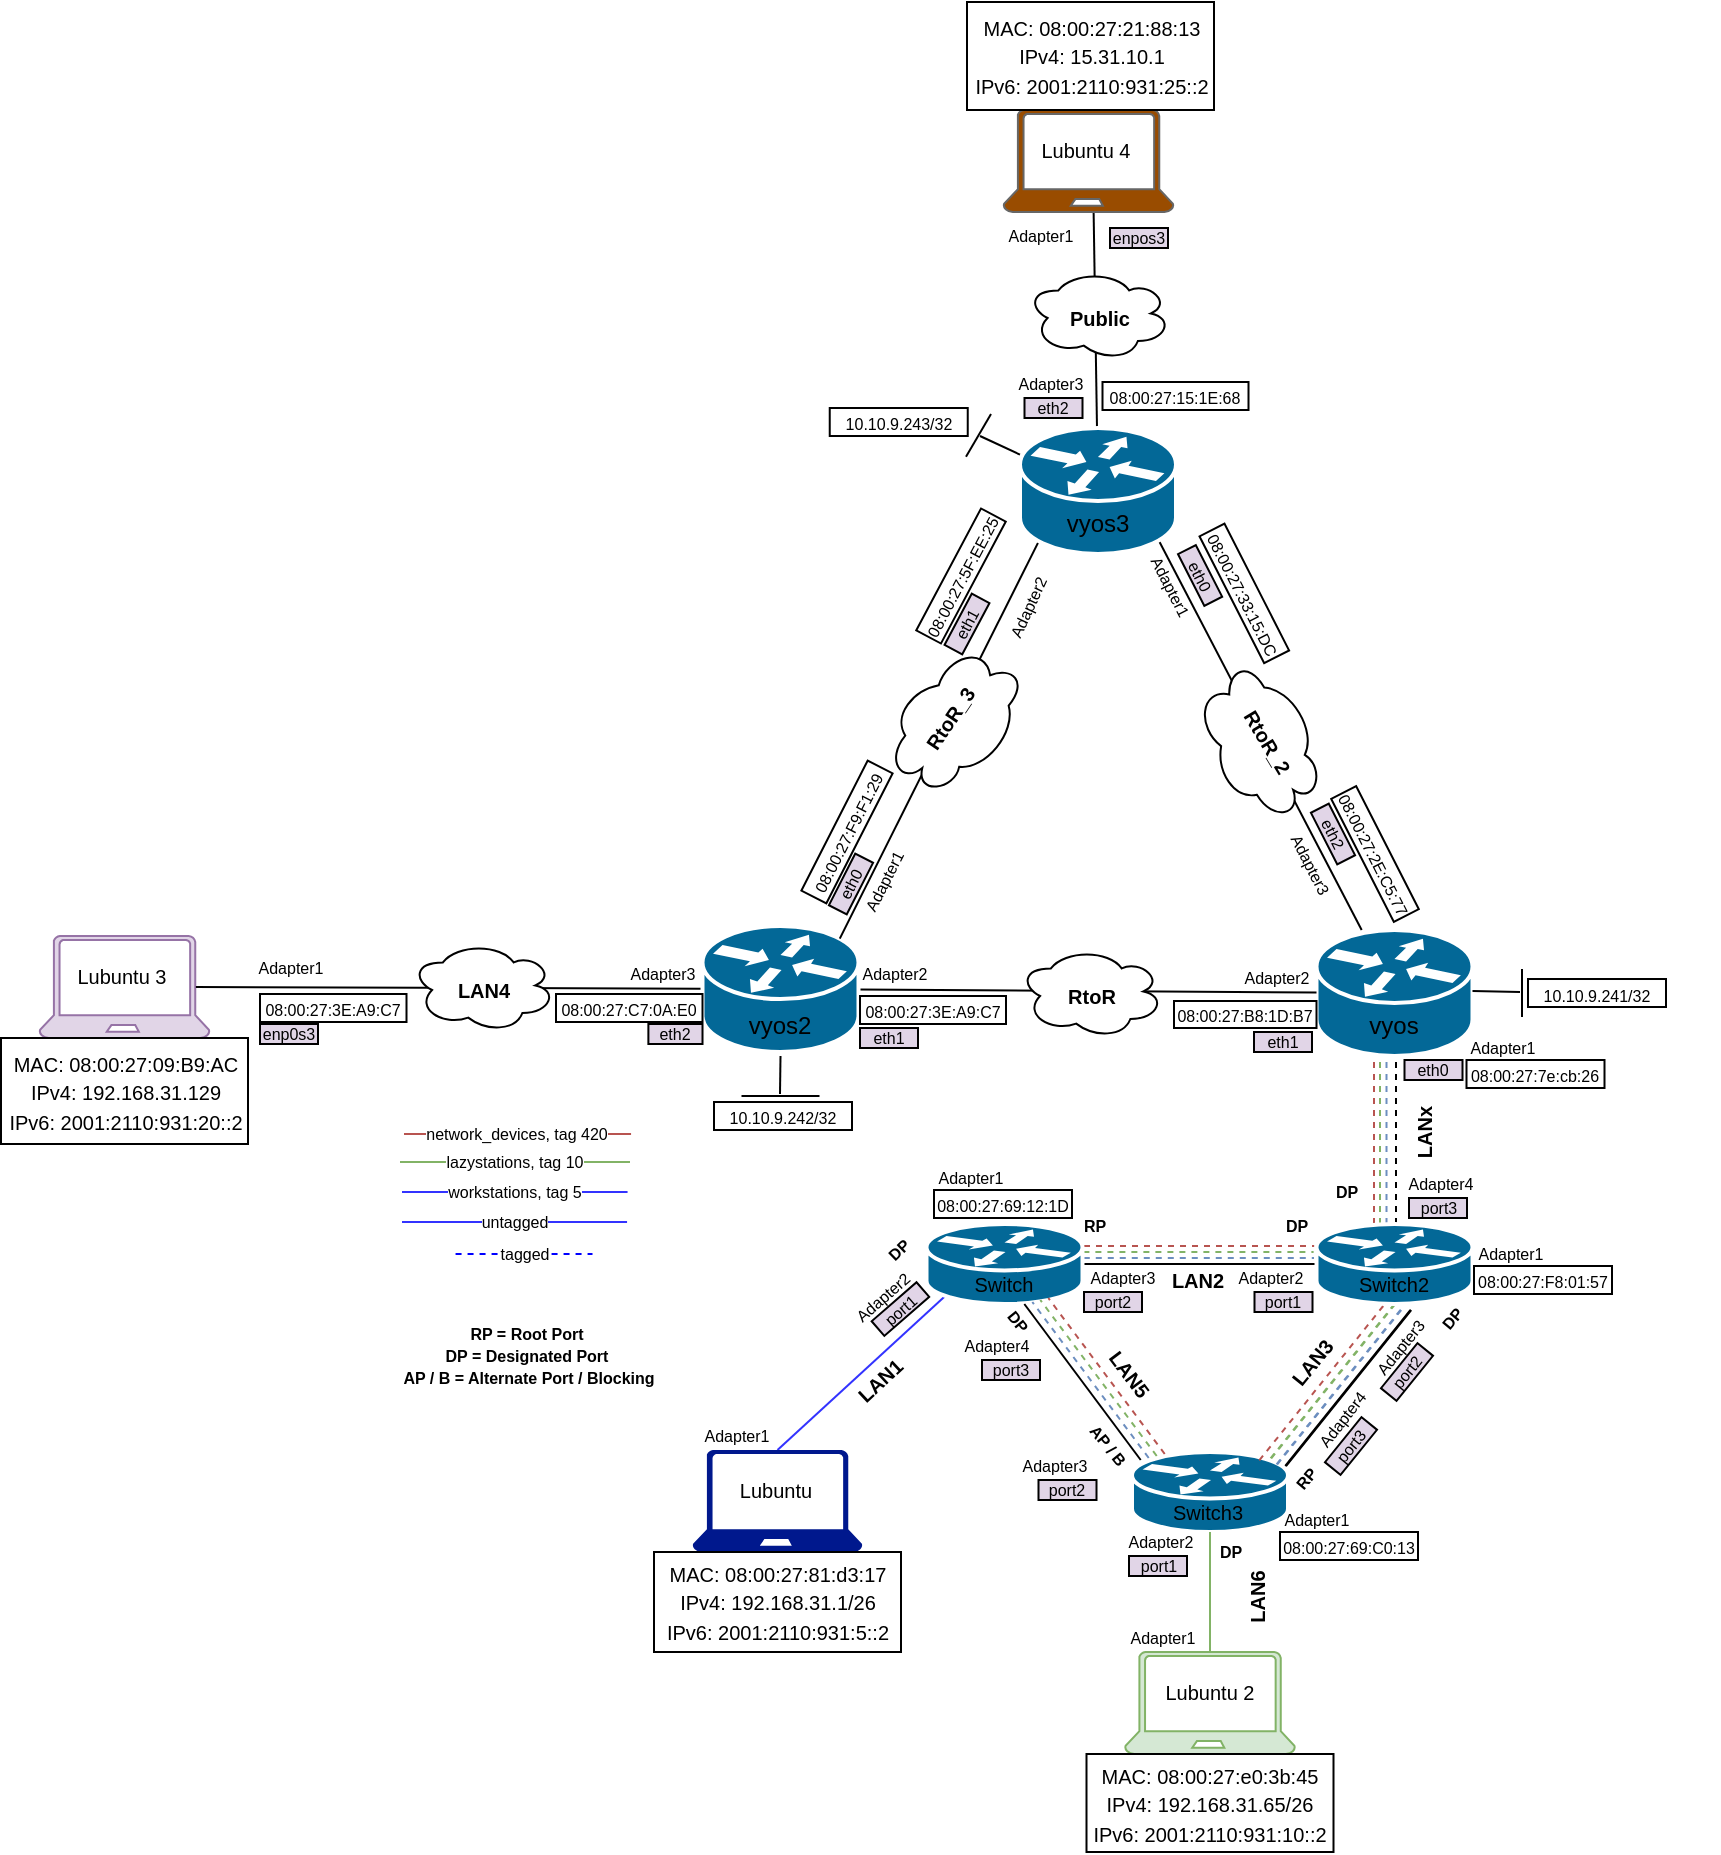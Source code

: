 <mxfile version="16.5.1" type="device" pages="2"><diagram id="cZBYIrUqa_wDll8r7jCW" name="FYYSINEN-TOPOLOGIA"><mxGraphModel dx="1578" dy="1100" grid="0" gridSize="10" guides="1" tooltips="1" connect="1" arrows="1" fold="1" page="0" pageScale="1" pageWidth="827" pageHeight="1169" background="none" math="0" shadow="0"><root><mxCell id="0"/><mxCell id="1" parent="0"/><mxCell id="SeWgtvXMKqn-Ztj_HewV-33" value="" style="endArrow=none;html=1;rounded=0;entryX=0.88;entryY=0.1;entryDx=0;entryDy=0;entryPerimeter=0;exitX=0.5;exitY=1;exitDx=0;exitDy=0;exitPerimeter=0;strokeColor=#82b366;strokeWidth=1;dashed=1;fillColor=#d5e8d4;" parent="1" source="SeWgtvXMKqn-Ztj_HewV-30" target="q28MnbpZxl6-LEQr8KRV-3" edge="1"><mxGeometry width="50" height="50" relative="1" as="geometry"><mxPoint x="468" y="484" as="sourcePoint"/><mxPoint x="550" y="479" as="targetPoint"/></mxGeometry></mxCell><mxCell id="SeWgtvXMKqn-Ztj_HewV-34" value="" style="endArrow=none;html=1;rounded=0;entryX=0.5;entryY=0;entryDx=0;entryDy=0;entryPerimeter=0;exitX=0.12;exitY=0.9;exitDx=0;exitDy=0;exitPerimeter=0;strokeColor=#3333FF;" parent="1" source="SeWgtvXMKqn-Ztj_HewV-28" target="SeWgtvXMKqn-Ztj_HewV-37" edge="1"><mxGeometry width="50" height="50" relative="1" as="geometry"><mxPoint x="273.25" y="460" as="sourcePoint"/><mxPoint x="273.25" y="530" as="targetPoint"/></mxGeometry></mxCell><mxCell id="SeWgtvXMKqn-Ztj_HewV-35" value="" style="endArrow=none;html=1;rounded=0;entryX=0;entryY=0.5;entryDx=0;entryDy=0;exitX=1;exitY=0.5;exitDx=0;exitDy=0;exitPerimeter=0;entryPerimeter=0;" parent="1" source="SeWgtvXMKqn-Ztj_HewV-28" target="SeWgtvXMKqn-Ztj_HewV-30" edge="1"><mxGeometry width="50" height="50" relative="1" as="geometry"><mxPoint x="319.25" y="470" as="sourcePoint"/><mxPoint x="319.25" y="540" as="targetPoint"/></mxGeometry></mxCell><mxCell id="SeWgtvXMKqn-Ztj_HewV-47" value="&lt;font style=&quot;font-size: 10px&quot;&gt;LAN3&lt;/font&gt;" style="text;html=1;strokeColor=none;fillColor=none;align=center;verticalAlign=middle;whiteSpace=wrap;rounded=0;rotation=-51;fontStyle=1" parent="1" vertex="1"><mxGeometry x="397" y="474" width="60" height="30" as="geometry"/></mxCell><mxCell id="SeWgtvXMKqn-Ztj_HewV-49" value="&lt;font style=&quot;font-size: 10px&quot;&gt;LAN2&lt;/font&gt;" style="text;html=1;strokeColor=none;fillColor=none;align=center;verticalAlign=middle;whiteSpace=wrap;rounded=0;fontStyle=1" parent="1" vertex="1"><mxGeometry x="340.25" y="433" width="60" height="30" as="geometry"/></mxCell><mxCell id="duD1MUL8N23CQxiRd7AV-2" value="&lt;font style=&quot;font-size: 10px&quot;&gt;LANx&lt;br&gt;&lt;/font&gt;" style="text;html=1;strokeColor=none;fillColor=none;align=center;verticalAlign=middle;whiteSpace=wrap;rounded=0;rotation=-90;fontStyle=1" parent="1" vertex="1"><mxGeometry x="453" y="359" width="60" height="30" as="geometry"/></mxCell><mxCell id="duD1MUL8N23CQxiRd7AV-3" value="" style="endArrow=none;dashed=1;html=1;rounded=0;strokeColor=#6c8ebf;exitX=0.5;exitY=0;exitDx=0;exitDy=0;exitPerimeter=0;fillColor=#dae8fc;" parent="1" edge="1"><mxGeometry width="50" height="50" relative="1" as="geometry"><mxPoint x="464.25" y="420" as="sourcePoint"/><mxPoint x="464.25" y="336" as="targetPoint"/></mxGeometry></mxCell><mxCell id="duD1MUL8N23CQxiRd7AV-7" value="" style="group" parent="1" vertex="1" connectable="0"><mxGeometry x="470" y="393" width="42" height="24" as="geometry"/></mxCell><mxCell id="L2v-j5vD94v4AYUZKWmH-37" value="port3" style="rounded=0;whiteSpace=wrap;html=1;fontSize=8;fillColor=#E1D5E7;" parent="duD1MUL8N23CQxiRd7AV-7" vertex="1"><mxGeometry x="5.5" y="14" width="29" height="10" as="geometry"/></mxCell><mxCell id="L2v-j5vD94v4AYUZKWmH-38" value="Adapter4" style="text;html=1;resizable=0;autosize=1;align=center;verticalAlign=middle;points=[];fillColor=none;strokeColor=none;rounded=0;fontSize=8;rotation=0;" parent="duD1MUL8N23CQxiRd7AV-7" vertex="1"><mxGeometry width="42" height="14" as="geometry"/></mxCell><mxCell id="duD1MUL8N23CQxiRd7AV-8" value="" style="group" parent="1" vertex="1" connectable="0"><mxGeometry x="385.25" y="440" width="42" height="24" as="geometry"/></mxCell><mxCell id="L2v-j5vD94v4AYUZKWmH-9" value="port1" style="rounded=0;whiteSpace=wrap;html=1;fontSize=8;fillColor=#E1D5E7;" parent="duD1MUL8N23CQxiRd7AV-8" vertex="1"><mxGeometry x="13" y="14" width="29" height="10" as="geometry"/></mxCell><mxCell id="L2v-j5vD94v4AYUZKWmH-14" value="Adapter2" style="text;html=1;resizable=0;autosize=1;align=center;verticalAlign=middle;points=[];fillColor=none;strokeColor=none;rounded=0;fontSize=8;rotation=0;" parent="duD1MUL8N23CQxiRd7AV-8" vertex="1"><mxGeometry width="42" height="14" as="geometry"/></mxCell><mxCell id="duD1MUL8N23CQxiRd7AV-9" value="" style="group" parent="1" vertex="1" connectable="0"><mxGeometry x="311" y="440" width="42" height="24" as="geometry"/></mxCell><mxCell id="L2v-j5vD94v4AYUZKWmH-8" value="port2" style="rounded=0;whiteSpace=wrap;html=1;fontSize=8;fillColor=#E1D5E7;" parent="duD1MUL8N23CQxiRd7AV-9" vertex="1"><mxGeometry x="2" y="14" width="29" height="10" as="geometry"/></mxCell><mxCell id="L2v-j5vD94v4AYUZKWmH-13" value="Adapter3" style="text;html=1;resizable=0;autosize=1;align=center;verticalAlign=middle;points=[];fillColor=none;strokeColor=none;rounded=0;fontSize=8;rotation=0;" parent="duD1MUL8N23CQxiRd7AV-9" vertex="1"><mxGeometry width="42" height="14" as="geometry"/></mxCell><mxCell id="duD1MUL8N23CQxiRd7AV-11" value="" style="group;rotation=-51;" parent="1" vertex="1" connectable="0"><mxGeometry x="449" y="463" width="68" height="23" as="geometry"/></mxCell><mxCell id="L2v-j5vD94v4AYUZKWmH-7" value="port2" style="rounded=0;whiteSpace=wrap;html=1;fontSize=8;fillColor=#E1D5E7;rotation=-51;" parent="duD1MUL8N23CQxiRd7AV-11" vertex="1"><mxGeometry x="11" y="26" width="29" height="10" as="geometry"/></mxCell><mxCell id="L2v-j5vD94v4AYUZKWmH-11" value="Adapter3" style="text;html=1;resizable=0;autosize=1;align=center;verticalAlign=middle;points=[];fillColor=none;strokeColor=none;rounded=0;fontSize=8;rotation=-51;" parent="duD1MUL8N23CQxiRd7AV-11" vertex="1"><mxGeometry x="1" y="12" width="42" height="14" as="geometry"/></mxCell><mxCell id="qA2n-RjcI-KtigoLzUTc-56" value="DP" style="text;html=1;align=center;verticalAlign=middle;resizable=0;points=[];autosize=1;strokeColor=none;fillColor=none;fontSize=8;fontStyle=1;rotation=-50;" parent="duD1MUL8N23CQxiRd7AV-11" vertex="1"><mxGeometry x="37" y="-2" width="21" height="14" as="geometry"/></mxCell><mxCell id="duD1MUL8N23CQxiRd7AV-15" value="" style="group" parent="1" vertex="1" connectable="0"><mxGeometry x="429.25" y="273" width="201" height="75" as="geometry"/></mxCell><mxCell id="L2v-j5vD94v4AYUZKWmH-31" value="" style="shape=mxgraph.cisco.routers.router;html=1;pointerEvents=1;dashed=0;fillColor=#036897;strokeColor=#ffffff;strokeWidth=2;verticalLabelPosition=bottom;verticalAlign=top;align=center;outlineConnect=0;" parent="duD1MUL8N23CQxiRd7AV-15" vertex="1"><mxGeometry width="78" height="63" as="geometry"/></mxCell><mxCell id="L2v-j5vD94v4AYUZKWmH-32" value="&lt;p style=&quot;line-height: 0.8&quot;&gt;vyos&lt;/p&gt;" style="text;strokeColor=none;fillColor=none;align=center;verticalAlign=middle;rounded=0;spacing=2;html=1;whiteSpace=wrap;" parent="duD1MUL8N23CQxiRd7AV-15" vertex="1"><mxGeometry x="9" y="33" width="60" height="30" as="geometry"/></mxCell><mxCell id="L2v-j5vD94v4AYUZKWmH-36" value="eth0" style="rounded=0;whiteSpace=wrap;html=1;fontSize=8;fillColor=#E1D5E7;" parent="duD1MUL8N23CQxiRd7AV-15" vertex="1"><mxGeometry x="44" y="65" width="29" height="10" as="geometry"/></mxCell><mxCell id="y91j8NDCjfEOPpyFVu8s-8" value="" style="endArrow=none;dashed=1;html=1;rounded=0;strokeColor=#82b366;exitX=0.5;exitY=0;exitDx=0;exitDy=0;exitPerimeter=0;fillColor=#d5e8d4;" parent="duD1MUL8N23CQxiRd7AV-15" edge="1"><mxGeometry width="50" height="50" relative="1" as="geometry"><mxPoint x="31.75" y="147" as="sourcePoint"/><mxPoint x="31.75" y="63" as="targetPoint"/></mxGeometry></mxCell><mxCell id="qA2n-RjcI-KtigoLzUTc-13" value="" style="group" parent="duD1MUL8N23CQxiRd7AV-15" vertex="1" connectable="0"><mxGeometry x="72" y="52" width="72" height="27" as="geometry"/></mxCell><mxCell id="duD1MUL8N23CQxiRd7AV-14" value="&lt;font&gt;&lt;font style=&quot;font-size: 8px&quot;&gt;08:00:27:7e:cb:26&lt;/font&gt;&lt;br&gt;&lt;/font&gt;" style="rounded=0;whiteSpace=wrap;html=1;" parent="qA2n-RjcI-KtigoLzUTc-13" vertex="1"><mxGeometry x="3" y="13" width="69" height="14" as="geometry"/></mxCell><mxCell id="L2v-j5vD94v4AYUZKWmH-39" value="Adapter1" style="text;html=1;resizable=0;autosize=1;align=center;verticalAlign=middle;points=[];fillColor=none;strokeColor=none;rounded=0;fontSize=8;rotation=0;" parent="qA2n-RjcI-KtigoLzUTc-13" vertex="1"><mxGeometry width="42" height="14" as="geometry"/></mxCell><mxCell id="FTJv_zkg-vqo6d9mEnaU-110" value="" style="endArrow=none;html=1;rounded=1;" parent="duD1MUL8N23CQxiRd7AV-15" edge="1"><mxGeometry width="50" height="50" relative="1" as="geometry"><mxPoint x="78" y="30.5" as="sourcePoint"/><mxPoint x="101.75" y="31" as="targetPoint"/></mxGeometry></mxCell><mxCell id="FTJv_zkg-vqo6d9mEnaU-111" value="" style="endArrow=none;html=1;rounded=1;" parent="duD1MUL8N23CQxiRd7AV-15" edge="1"><mxGeometry width="50" height="50" relative="1" as="geometry"><mxPoint x="102.75" y="19.5" as="sourcePoint"/><mxPoint x="102.75" y="43.5" as="targetPoint"/></mxGeometry></mxCell><mxCell id="GDxlg4nt1CVeBQIj6VYj-2" value="&lt;font&gt;&lt;span style=&quot;font-size: 8px&quot;&gt;10.10.9.241/32&lt;/span&gt;&lt;br&gt;&lt;/font&gt;" style="rounded=0;whiteSpace=wrap;html=1;rotation=0;" parent="duD1MUL8N23CQxiRd7AV-15" vertex="1"><mxGeometry x="105.752" y="24.505" width="69" height="14" as="geometry"/></mxCell><mxCell id="YYoe_LQengNKpmpmJHmL-1" value="" style="group" parent="1" vertex="1" connectable="0"><mxGeometry x="98" y="519" width="123.5" height="115" as="geometry"/></mxCell><mxCell id="SeWgtvXMKqn-Ztj_HewV-37" value="" style="sketch=0;aspect=fixed;pointerEvents=1;shadow=0;dashed=0;html=1;strokeColor=none;labelPosition=center;verticalLabelPosition=bottom;verticalAlign=top;align=center;fillColor=#00188D;shape=mxgraph.azure.laptop" parent="YYoe_LQengNKpmpmJHmL-1" vertex="1"><mxGeometry x="19.25" y="14" width="85" height="51" as="geometry"/></mxCell><mxCell id="L2v-j5vD94v4AYUZKWmH-16" value="Adapter1" style="text;html=1;resizable=0;autosize=1;align=center;verticalAlign=middle;points=[];fillColor=none;strokeColor=none;rounded=0;fontSize=8;rotation=0;" parent="YYoe_LQengNKpmpmJHmL-1" vertex="1"><mxGeometry x="20.25" width="42" height="14" as="geometry"/></mxCell><mxCell id="duD1MUL8N23CQxiRd7AV-5" value="" style="group" parent="YYoe_LQengNKpmpmJHmL-1" vertex="1" connectable="0"><mxGeometry y="19" width="123.5" height="96" as="geometry"/></mxCell><mxCell id="SeWgtvXMKqn-Ztj_HewV-41" value="&lt;font style=&quot;font-size: 10px&quot;&gt;Lubuntu&lt;/font&gt;" style="text;html=1;strokeColor=none;fillColor=none;align=center;verticalAlign=middle;whiteSpace=wrap;rounded=0;" parent="duD1MUL8N23CQxiRd7AV-5" vertex="1"><mxGeometry x="30.75" width="60" height="30" as="geometry"/></mxCell><mxCell id="Em4zi3tY8bFAtMuUhT0S-6" value="&lt;font style=&quot;font-size: 10px&quot;&gt;&lt;span&gt;MAC: 08:00:27:81:d3:17&lt;/span&gt;&lt;br&gt;&lt;span&gt;IPv4: 192.168.31.1/26&lt;br&gt;&lt;/span&gt;IPv6: 2001:2110:931:5::2&lt;br&gt;&lt;/font&gt;" style="rounded=0;whiteSpace=wrap;html=1;" parent="duD1MUL8N23CQxiRd7AV-5" vertex="1"><mxGeometry y="46" width="123.5" height="50" as="geometry"/></mxCell><mxCell id="YYoe_LQengNKpmpmJHmL-2" value="" style="group" parent="1" vertex="1" connectable="0"><mxGeometry x="314.25" y="615" width="123.5" height="119" as="geometry"/></mxCell><mxCell id="SeWgtvXMKqn-Ztj_HewV-39" value="" style="sketch=0;aspect=fixed;pointerEvents=1;shadow=0;dashed=0;html=1;strokeColor=#82b366;labelPosition=center;verticalLabelPosition=bottom;verticalAlign=top;align=center;fillColor=#d5e8d4;shape=mxgraph.azure.laptop" parent="YYoe_LQengNKpmpmJHmL-2" vertex="1"><mxGeometry x="19.25" y="19" width="85" height="51" as="geometry"/></mxCell><mxCell id="SeWgtvXMKqn-Ztj_HewV-42" value="&lt;font style=&quot;font-size: 10px&quot;&gt;Lubuntu 2&lt;/font&gt;" style="text;html=1;strokeColor=none;fillColor=none;align=center;verticalAlign=middle;whiteSpace=wrap;rounded=0;" parent="YYoe_LQengNKpmpmJHmL-2" vertex="1"><mxGeometry x="31.75" y="24" width="60" height="30" as="geometry"/></mxCell><mxCell id="Em4zi3tY8bFAtMuUhT0S-9" value="&lt;font&gt;&lt;span style=&quot;font-size: 10px&quot;&gt;MAC:&amp;nbsp;&lt;/span&gt;&lt;span style=&quot;font-size: 10px&quot;&gt;08:00:27:e0:3b:45&lt;/span&gt;&lt;br&gt;&lt;span style=&quot;font-size: 10px&quot;&gt;IPv4: 192.168.31.65/26&lt;br&gt;&lt;/span&gt;&lt;span style=&quot;font-size: 10px&quot;&gt;IPv6: 2001:2110:931:10::2&lt;/span&gt;&lt;br&gt;&lt;/font&gt;" style="rounded=0;whiteSpace=wrap;html=1;" parent="YYoe_LQengNKpmpmJHmL-2" vertex="1"><mxGeometry y="70" width="123.5" height="49" as="geometry"/></mxCell><mxCell id="oXpREMOwNo6nvFj5BCVl-1" value="Adapter1" style="text;html=1;resizable=0;autosize=1;align=center;verticalAlign=middle;points=[];fillColor=none;strokeColor=none;rounded=0;fontSize=8;rotation=0;" parent="YYoe_LQengNKpmpmJHmL-2" vertex="1"><mxGeometry x="16.75" y="5" width="42" height="14" as="geometry"/></mxCell><mxCell id="y91j8NDCjfEOPpyFVu8s-4" value="" style="endArrow=none;dashed=1;html=1;rounded=0;exitX=0.88;exitY=0.1;exitDx=0;exitDy=0;exitPerimeter=0;fillColor=#dae8fc;strokeColor=#6c8ebf;" parent="1" edge="1"><mxGeometry width="50" height="50" relative="1" as="geometry"><mxPoint x="312.89" y="437" as="sourcePoint"/><mxPoint x="428" y="437" as="targetPoint"/></mxGeometry></mxCell><mxCell id="y91j8NDCjfEOPpyFVu8s-7" value="" style="endArrow=none;dashed=1;html=1;rounded=0;strokeColor=default;exitX=0.5;exitY=0;exitDx=0;exitDy=0;exitPerimeter=0;" parent="1" edge="1"><mxGeometry width="50" height="50" relative="1" as="geometry"><mxPoint x="469.0" y="420" as="sourcePoint"/><mxPoint x="469" y="336" as="targetPoint"/></mxGeometry></mxCell><mxCell id="sGW1CjSWYip5LrMbAMTq-4" value="" style="endArrow=none;dashed=1;html=1;rounded=0;strokeColor=#b85450;exitX=0.5;exitY=0;exitDx=0;exitDy=0;exitPerimeter=0;fillColor=#f8cecc;" parent="1" edge="1"><mxGeometry width="50" height="50" relative="1" as="geometry"><mxPoint x="458.0" y="420" as="sourcePoint"/><mxPoint x="458" y="336" as="targetPoint"/></mxGeometry></mxCell><mxCell id="sGW1CjSWYip5LrMbAMTq-5" value="" style="endArrow=none;dashed=1;html=1;rounded=0;exitX=0.88;exitY=0.1;exitDx=0;exitDy=0;exitPerimeter=0;fillColor=#f8cecc;strokeColor=#b85450;" parent="1" edge="1"><mxGeometry width="50" height="50" relative="1" as="geometry"><mxPoint x="313" y="431" as="sourcePoint"/><mxPoint x="428.11" y="431" as="targetPoint"/></mxGeometry></mxCell><mxCell id="sGW1CjSWYip5LrMbAMTq-6" value="" style="endArrow=none;dashed=1;html=1;rounded=0;exitX=0.88;exitY=0.1;exitDx=0;exitDy=0;exitPerimeter=0;fillColor=#d5e8d4;strokeColor=#82b366;" parent="1" edge="1"><mxGeometry width="50" height="50" relative="1" as="geometry"><mxPoint x="312.69" y="434" as="sourcePoint"/><mxPoint x="427.8" y="434" as="targetPoint"/></mxGeometry></mxCell><mxCell id="8pA-FFH5Hg67d3lVFQWz-26" value="" style="group;fontStyle=0" parent="1" vertex="1" connectable="0"><mxGeometry x="-228.5" y="262" width="123.5" height="118" as="geometry"/></mxCell><mxCell id="8pA-FFH5Hg67d3lVFQWz-27" value="" style="sketch=0;aspect=fixed;pointerEvents=1;shadow=0;dashed=0;html=1;strokeColor=#9673a6;labelPosition=center;verticalLabelPosition=bottom;verticalAlign=top;align=center;fillColor=#e1d5e7;shape=mxgraph.azure.laptop" parent="8pA-FFH5Hg67d3lVFQWz-26" vertex="1"><mxGeometry x="19.25" y="14" width="85" height="51" as="geometry"/></mxCell><mxCell id="8pA-FFH5Hg67d3lVFQWz-29" value="" style="group" parent="8pA-FFH5Hg67d3lVFQWz-26" vertex="1" connectable="0"><mxGeometry y="19" width="123.5" height="99" as="geometry"/></mxCell><mxCell id="8pA-FFH5Hg67d3lVFQWz-30" value="&lt;font style=&quot;font-size: 10px&quot;&gt;Lubuntu 3&lt;/font&gt;" style="text;html=1;strokeColor=none;fillColor=none;align=center;verticalAlign=middle;whiteSpace=wrap;rounded=0;fontStyle=0" parent="8pA-FFH5Hg67d3lVFQWz-29" vertex="1"><mxGeometry x="30.75" width="60" height="30" as="geometry"/></mxCell><mxCell id="8pA-FFH5Hg67d3lVFQWz-31" value="&lt;font&gt;&lt;span style=&quot;font-size: 10px&quot;&gt;MAC:&amp;nbsp;&lt;/span&gt;&lt;span style=&quot;font-size: 10px&quot;&gt;08:00:27:09:B9:AC&lt;/span&gt;&lt;br&gt;&lt;span style=&quot;font-size: 10px&quot;&gt;IPv4: 192.168.31.129&lt;br&gt;&lt;/span&gt;&lt;span style=&quot;font-size: 10px&quot;&gt;IPv6: 2001:2110:931:20::2&lt;/span&gt;&lt;br&gt;&lt;/font&gt;" style="rounded=0;whiteSpace=wrap;html=1;" parent="8pA-FFH5Hg67d3lVFQWz-29" vertex="1"><mxGeometry y="46" width="123.5" height="53" as="geometry"/></mxCell><mxCell id="8pA-FFH5Hg67d3lVFQWz-54" value="" style="group" parent="1" vertex="1" connectable="0"><mxGeometry x="388" y="290" width="42" height="24" as="geometry"/></mxCell><mxCell id="8pA-FFH5Hg67d3lVFQWz-56" value="Adapter2" style="text;html=1;resizable=0;autosize=1;align=center;verticalAlign=middle;points=[];fillColor=none;strokeColor=none;rounded=0;fontSize=8;rotation=0;" parent="8pA-FFH5Hg67d3lVFQWz-54" vertex="1"><mxGeometry width="42" height="14" as="geometry"/></mxCell><mxCell id="5rsNUitZeMaIz9qjXZXy-12" value="" style="endArrow=none;html=1;rounded=0;" parent="1" source="8pA-FFH5Hg67d3lVFQWz-16" target="L2v-j5vD94v4AYUZKWmH-31" edge="1"><mxGeometry width="50" height="50" relative="1" as="geometry"><mxPoint x="311" y="300" as="sourcePoint"/><mxPoint x="361" y="250" as="targetPoint"/></mxGeometry></mxCell><mxCell id="5rsNUitZeMaIz9qjXZXy-13" value="" style="endArrow=none;html=1;rounded=0;exitX=0.92;exitY=0.5;exitDx=0;exitDy=0;exitPerimeter=0;" parent="1" source="8pA-FFH5Hg67d3lVFQWz-27" target="8pA-FFH5Hg67d3lVFQWz-16" edge="1"><mxGeometry width="50" height="50" relative="1" as="geometry"><mxPoint x="63" y="345" as="sourcePoint"/><mxPoint x="113" y="295" as="targetPoint"/></mxGeometry></mxCell><mxCell id="5rsNUitZeMaIz9qjXZXy-14" value="" style="group" parent="1" vertex="1" connectable="0"><mxGeometry x="122.25" y="271" width="78" height="65" as="geometry"/></mxCell><mxCell id="8pA-FFH5Hg67d3lVFQWz-16" value="" style="shape=mxgraph.cisco.routers.router;html=1;pointerEvents=1;dashed=0;fillColor=#036897;strokeColor=#ffffff;strokeWidth=2;verticalLabelPosition=bottom;verticalAlign=top;align=center;outlineConnect=0;" parent="5rsNUitZeMaIz9qjXZXy-14" vertex="1"><mxGeometry width="78" height="63" as="geometry"/></mxCell><mxCell id="8pA-FFH5Hg67d3lVFQWz-25" value="&lt;p style=&quot;line-height: 0.8&quot;&gt;vyos2&lt;br&gt;&lt;/p&gt;" style="text;strokeColor=none;fillColor=none;align=center;verticalAlign=middle;rounded=0;spacing=2;html=1;whiteSpace=wrap;" parent="5rsNUitZeMaIz9qjXZXy-14" vertex="1"><mxGeometry x="9" y="35" width="60" height="30" as="geometry"/></mxCell><mxCell id="q28MnbpZxl6-LEQr8KRV-2" value="" style="group" parent="1" vertex="1" connectable="0"><mxGeometry x="234.25" y="420" width="78" height="45" as="geometry"/></mxCell><mxCell id="SeWgtvXMKqn-Ztj_HewV-28" value="" style="shape=mxgraph.cisco.routers.router;html=1;pointerEvents=1;dashed=0;fillColor=#036897;strokeColor=#ffffff;strokeWidth=2;verticalLabelPosition=bottom;verticalAlign=top;align=center;outlineConnect=0;" parent="q28MnbpZxl6-LEQr8KRV-2" vertex="1"><mxGeometry width="78" height="40" as="geometry"/></mxCell><mxCell id="SeWgtvXMKqn-Ztj_HewV-44" value="&lt;span style=&quot;font-size: 10px&quot;&gt;Switch&lt;/span&gt;" style="text;html=1;strokeColor=none;fillColor=none;align=center;verticalAlign=middle;whiteSpace=wrap;rounded=0;" parent="q28MnbpZxl6-LEQr8KRV-2" vertex="1"><mxGeometry x="9" y="15" width="60" height="30" as="geometry"/></mxCell><mxCell id="1XnTTsbcKWnI1qvJMLb1-6" value="" style="group" parent="1" vertex="1" connectable="0"><mxGeometry x="337" y="534" width="78" height="45" as="geometry"/></mxCell><mxCell id="q28MnbpZxl6-LEQr8KRV-3" value="" style="shape=mxgraph.cisco.routers.router;html=1;pointerEvents=1;dashed=0;fillColor=#036897;strokeColor=#ffffff;strokeWidth=2;verticalLabelPosition=bottom;verticalAlign=top;align=center;outlineConnect=0;" parent="1XnTTsbcKWnI1qvJMLb1-6" vertex="1"><mxGeometry width="78" height="40" as="geometry"/></mxCell><mxCell id="q28MnbpZxl6-LEQr8KRV-4" value="&lt;span style=&quot;font-size: 10px&quot;&gt;Switch3&lt;/span&gt;" style="text;html=1;strokeColor=none;fillColor=none;align=center;verticalAlign=middle;whiteSpace=wrap;rounded=0;" parent="1XnTTsbcKWnI1qvJMLb1-6" vertex="1"><mxGeometry x="8.25" y="15" width="60" height="30" as="geometry"/></mxCell><mxCell id="qA2n-RjcI-KtigoLzUTc-3" value="" style="endArrow=none;html=1;rounded=0;entryX=0.88;entryY=0.1;entryDx=0;entryDy=0;entryPerimeter=0;exitX=0.5;exitY=1;exitDx=0;exitDy=0;exitPerimeter=0;strokeColor=#b85450;strokeWidth=1;dashed=1;fillColor=#f8cecc;" parent="1XnTTsbcKWnI1qvJMLb1-6" edge="1"><mxGeometry width="50" height="50" relative="1" as="geometry"><mxPoint x="125.61" y="-73" as="sourcePoint"/><mxPoint x="63" y="5" as="targetPoint"/></mxGeometry></mxCell><mxCell id="qA2n-RjcI-KtigoLzUTc-4" value="" style="endArrow=none;html=1;rounded=0;entryX=0.88;entryY=0.1;entryDx=0;entryDy=0;entryPerimeter=0;exitX=0.5;exitY=1;exitDx=0;exitDy=0;exitPerimeter=0;strokeColor=#82b366;strokeWidth=1;dashed=1;fillColor=#d5e8d4;" parent="1XnTTsbcKWnI1qvJMLb1-6" edge="1"><mxGeometry width="50" height="50" relative="1" as="geometry"><mxPoint x="131.61" y="-74" as="sourcePoint"/><mxPoint x="69" y="4.0" as="targetPoint"/></mxGeometry></mxCell><mxCell id="qA2n-RjcI-KtigoLzUTc-5" value="" style="endArrow=none;html=1;rounded=0;entryX=0.88;entryY=0.1;entryDx=0;entryDy=0;entryPerimeter=0;exitX=0.5;exitY=1;exitDx=0;exitDy=0;exitPerimeter=0;strokeColor=#6c8ebf;strokeWidth=1;dashed=1;fillColor=#dae8fc;" parent="1XnTTsbcKWnI1qvJMLb1-6" edge="1"><mxGeometry width="50" height="50" relative="1" as="geometry"><mxPoint x="134.61" y="-71" as="sourcePoint"/><mxPoint x="72.0" y="7" as="targetPoint"/></mxGeometry></mxCell><mxCell id="qA2n-RjcI-KtigoLzUTc-6" value="" style="endArrow=none;html=1;rounded=0;entryX=0.88;entryY=0.1;entryDx=0;entryDy=0;entryPerimeter=0;exitX=0.5;exitY=1;exitDx=0;exitDy=0;exitPerimeter=0;strokeColor=#000000;strokeWidth=1;" parent="1XnTTsbcKWnI1qvJMLb1-6" edge="1"><mxGeometry width="50" height="50" relative="1" as="geometry"><mxPoint x="139.61" y="-71" as="sourcePoint"/><mxPoint x="77.0" y="7" as="targetPoint"/></mxGeometry></mxCell><mxCell id="1XnTTsbcKWnI1qvJMLb1-7" value="" style="endArrow=none;html=1;rounded=0;exitX=0.5;exitY=0;exitDx=0;exitDy=0;exitPerimeter=0;strokeWidth=1;fillColor=#d5e8d4;strokeColor=#82b366;" parent="1" source="SeWgtvXMKqn-Ztj_HewV-39" target="q28MnbpZxl6-LEQr8KRV-3" edge="1"><mxGeometry width="50" height="50" relative="1" as="geometry"><mxPoint x="459" y="681" as="sourcePoint"/><mxPoint x="459.056" y="595" as="targetPoint"/></mxGeometry></mxCell><mxCell id="1XnTTsbcKWnI1qvJMLb1-8" value="" style="endArrow=none;html=1;rounded=0;exitX=0.12;exitY=0.1;exitDx=0;exitDy=0;exitPerimeter=0;dashed=1;strokeWidth=1;fillColor=#dae8fc;strokeColor=#6c8ebf;" parent="1" edge="1"><mxGeometry width="50" height="50" relative="1" as="geometry"><mxPoint x="345.36" y="537" as="sourcePoint"/><mxPoint x="287.17" y="459" as="targetPoint"/></mxGeometry></mxCell><mxCell id="1XnTTsbcKWnI1qvJMLb1-9" value="&lt;font style=&quot;font-size: 10px&quot;&gt;LAN5&lt;/font&gt;" style="text;html=1;strokeColor=none;fillColor=none;align=center;verticalAlign=middle;whiteSpace=wrap;rounded=0;rotation=53;fontStyle=1" parent="1" vertex="1"><mxGeometry x="306" y="480" width="60" height="30" as="geometry"/></mxCell><mxCell id="1XnTTsbcKWnI1qvJMLb1-10" value="" style="group" parent="1" vertex="1" connectable="0"><mxGeometry x="429.25" y="420" width="78" height="45" as="geometry"/></mxCell><mxCell id="SeWgtvXMKqn-Ztj_HewV-30" value="" style="shape=mxgraph.cisco.routers.router;html=1;pointerEvents=1;dashed=0;fillColor=#036897;strokeColor=#ffffff;strokeWidth=2;verticalLabelPosition=bottom;verticalAlign=top;align=center;outlineConnect=0;" parent="1XnTTsbcKWnI1qvJMLb1-10" vertex="1"><mxGeometry width="78" height="40" as="geometry"/></mxCell><mxCell id="Em4zi3tY8bFAtMuUhT0S-5" value="&lt;span style=&quot;font-size: 10px&quot;&gt;Switch2&lt;/span&gt;" style="text;html=1;strokeColor=none;fillColor=none;align=center;verticalAlign=middle;whiteSpace=wrap;rounded=0;" parent="1XnTTsbcKWnI1qvJMLb1-10" vertex="1"><mxGeometry x="9" y="15" width="60" height="30" as="geometry"/></mxCell><mxCell id="1XnTTsbcKWnI1qvJMLb1-12" value="" style="group;rotation=-51;" parent="1" vertex="1" connectable="0"><mxGeometry x="423" y="510" width="44" height="24" as="geometry"/></mxCell><mxCell id="1XnTTsbcKWnI1qvJMLb1-13" value="port3" style="rounded=0;whiteSpace=wrap;html=1;fontSize=8;fillColor=#E1D5E7;rotation=-51;" parent="1XnTTsbcKWnI1qvJMLb1-12" vertex="1"><mxGeometry x="9" y="16" width="29" height="10" as="geometry"/></mxCell><mxCell id="1XnTTsbcKWnI1qvJMLb1-14" value="Adapter4" style="text;html=1;resizable=0;autosize=1;align=center;verticalAlign=middle;points=[];fillColor=none;strokeColor=none;rounded=0;fontSize=8;rotation=-52;" parent="1XnTTsbcKWnI1qvJMLb1-12" vertex="1"><mxGeometry x="-2" y="1" width="42" height="14" as="geometry"/></mxCell><mxCell id="1XnTTsbcKWnI1qvJMLb1-15" value="" style="group" parent="1" vertex="1" connectable="0"><mxGeometry x="261" y="474" width="42" height="24" as="geometry"/></mxCell><mxCell id="1XnTTsbcKWnI1qvJMLb1-16" value="port3" style="rounded=0;whiteSpace=wrap;html=1;fontSize=8;fillColor=#E1D5E7;" parent="1XnTTsbcKWnI1qvJMLb1-15" vertex="1"><mxGeometry x="1" y="14" width="29" height="10" as="geometry"/></mxCell><mxCell id="1XnTTsbcKWnI1qvJMLb1-17" value="Adapter4" style="text;html=1;resizable=0;autosize=1;align=center;verticalAlign=middle;points=[];fillColor=none;strokeColor=none;rounded=0;fontSize=8;rotation=0;" parent="1XnTTsbcKWnI1qvJMLb1-15" vertex="1"><mxGeometry x="-13" width="42" height="14" as="geometry"/></mxCell><mxCell id="1XnTTsbcKWnI1qvJMLb1-18" value="" style="group" parent="1" vertex="1" connectable="0"><mxGeometry x="288.25" y="534" width="85" height="36" as="geometry"/></mxCell><mxCell id="1XnTTsbcKWnI1qvJMLb1-19" value="port2" style="rounded=0;whiteSpace=wrap;html=1;fontSize=8;fillColor=#E1D5E7;" parent="1XnTTsbcKWnI1qvJMLb1-18" vertex="1"><mxGeometry x="2" y="14" width="29" height="10" as="geometry"/></mxCell><mxCell id="1XnTTsbcKWnI1qvJMLb1-20" value="Adapter3" style="text;html=1;resizable=0;autosize=1;align=center;verticalAlign=middle;points=[];fillColor=none;strokeColor=none;rounded=0;fontSize=8;rotation=0;" parent="1XnTTsbcKWnI1qvJMLb1-18" vertex="1"><mxGeometry x="-11" width="42" height="14" as="geometry"/></mxCell><mxCell id="qA2n-RjcI-KtigoLzUTc-55" value="AP / B" style="text;html=1;align=center;verticalAlign=middle;resizable=0;points=[];autosize=1;strokeColor=none;fillColor=none;fontSize=8;rotation=51;fontStyle=1" parent="1XnTTsbcKWnI1qvJMLb1-18" vertex="1"><mxGeometry x="19.75" y="-11" width="33" height="14" as="geometry"/></mxCell><mxCell id="1XnTTsbcKWnI1qvJMLb1-43" value="&lt;font style=&quot;font-size: 10px&quot;&gt;LAN6&lt;br&gt;&lt;/font&gt;" style="text;html=1;strokeColor=none;fillColor=none;align=center;verticalAlign=middle;whiteSpace=wrap;rounded=0;rotation=-90;fontStyle=1" parent="1" vertex="1"><mxGeometry x="369.25" y="591" width="60" height="30" as="geometry"/></mxCell><mxCell id="1XnTTsbcKWnI1qvJMLb1-45" value="" style="endArrow=none;html=1;rounded=0;exitX=0.12;exitY=0.1;exitDx=0;exitDy=0;exitPerimeter=0;dashed=1;strokeWidth=1;fillColor=#d5e8d4;strokeColor=#82b366;" parent="1" edge="1"><mxGeometry width="50" height="50" relative="1" as="geometry"><mxPoint x="349.36" y="536.0" as="sourcePoint"/><mxPoint x="291.17" y="458" as="targetPoint"/></mxGeometry></mxCell><mxCell id="1XnTTsbcKWnI1qvJMLb1-46" value="" style="endArrow=none;html=1;rounded=0;exitX=0.12;exitY=0.1;exitDx=0;exitDy=0;exitPerimeter=0;strokeWidth=1;" parent="1" edge="1"><mxGeometry width="50" height="50" relative="1" as="geometry"><mxPoint x="341.36" y="538" as="sourcePoint"/><mxPoint x="283.17" y="460" as="targetPoint"/></mxGeometry></mxCell><mxCell id="1XnTTsbcKWnI1qvJMLb1-47" value="" style="endArrow=none;html=1;rounded=0;exitX=0.12;exitY=0.1;exitDx=0;exitDy=0;exitPerimeter=0;dashed=1;strokeWidth=1;fillColor=#f8cecc;strokeColor=#b85450;" parent="1" edge="1"><mxGeometry width="50" height="50" relative="1" as="geometry"><mxPoint x="353.36" y="535.0" as="sourcePoint"/><mxPoint x="295.17" y="457" as="targetPoint"/></mxGeometry></mxCell><mxCell id="1XnTTsbcKWnI1qvJMLb1-48" value="" style="endArrow=none;html=1;rounded=0;entryX=0.88;entryY=0.1;entryDx=0;entryDy=0;entryPerimeter=0;exitX=0.5;exitY=1;exitDx=0;exitDy=0;exitPerimeter=0;strokeColor=#6c8ebf;strokeWidth=1;dashed=1;fillColor=#dae8fc;" parent="1" edge="1"><mxGeometry width="50" height="50" relative="1" as="geometry"><mxPoint x="471.25" y="463" as="sourcePoint"/><mxPoint x="408.64" y="541" as="targetPoint"/></mxGeometry></mxCell><mxCell id="1XnTTsbcKWnI1qvJMLb1-50" value="" style="endArrow=none;html=1;rounded=0;entryX=0.88;entryY=0.1;entryDx=0;entryDy=0;entryPerimeter=0;exitX=0.5;exitY=1;exitDx=0;exitDy=0;exitPerimeter=0;strokeColor=#000000;strokeWidth=1;" parent="1" edge="1"><mxGeometry width="50" height="50" relative="1" as="geometry"><mxPoint x="476.25" y="463" as="sourcePoint"/><mxPoint x="413.64" y="541" as="targetPoint"/></mxGeometry></mxCell><mxCell id="KHROnIPWUG5wMOVTDfw2-1" value="" style="group" parent="1" vertex="1" connectable="0"><mxGeometry x="328" y="572" width="44" height="24" as="geometry"/></mxCell><mxCell id="KHROnIPWUG5wMOVTDfw2-2" value="port1" style="rounded=0;whiteSpace=wrap;html=1;fontSize=8;fillColor=#E1D5E7;" parent="KHROnIPWUG5wMOVTDfw2-1" vertex="1"><mxGeometry x="7.5" y="14" width="29" height="10" as="geometry"/></mxCell><mxCell id="KHROnIPWUG5wMOVTDfw2-3" value="Adapter2" style="text;html=1;resizable=0;autosize=1;align=center;verticalAlign=middle;points=[];fillColor=none;strokeColor=none;rounded=0;fontSize=8;rotation=0;" parent="KHROnIPWUG5wMOVTDfw2-1" vertex="1"><mxGeometry x="2" width="42" height="14" as="geometry"/></mxCell><mxCell id="SeWgtvXMKqn-Ztj_HewV-46" value="&lt;font style=&quot;font-size: 10px&quot;&gt;LAN1&lt;/font&gt;" style="text;html=1;strokeColor=none;fillColor=none;align=center;verticalAlign=middle;whiteSpace=wrap;rounded=0;rotation=-43;fontStyle=1" parent="1" vertex="1"><mxGeometry x="181" y="483" width="60" height="30" as="geometry"/></mxCell><mxCell id="qA2n-RjcI-KtigoLzUTc-41" value="" style="group" parent="1" vertex="1" connectable="0"><mxGeometry x="505" y="428" width="72" height="27" as="geometry"/></mxCell><mxCell id="qA2n-RjcI-KtigoLzUTc-42" value="&lt;font&gt;&lt;font style=&quot;font-size: 8px&quot;&gt;08:00:27:F8:01:57&lt;/font&gt;&lt;br&gt;&lt;/font&gt;" style="rounded=0;whiteSpace=wrap;html=1;" parent="qA2n-RjcI-KtigoLzUTc-41" vertex="1"><mxGeometry x="3" y="13" width="69" height="14" as="geometry"/></mxCell><mxCell id="qA2n-RjcI-KtigoLzUTc-43" value="Adapter1" style="text;html=1;resizable=0;autosize=1;align=center;verticalAlign=middle;points=[];fillColor=none;strokeColor=none;rounded=0;fontSize=8;rotation=0;" parent="qA2n-RjcI-KtigoLzUTc-41" vertex="1"><mxGeometry width="42" height="14" as="geometry"/></mxCell><mxCell id="qA2n-RjcI-KtigoLzUTc-44" value="" style="group" parent="1" vertex="1" connectable="0"><mxGeometry x="235" y="390" width="72" height="27" as="geometry"/></mxCell><mxCell id="qA2n-RjcI-KtigoLzUTc-45" value="&lt;font&gt;&lt;font style=&quot;font-size: 8px&quot;&gt;08:00:27:69:12:1D&lt;/font&gt;&lt;br&gt;&lt;/font&gt;" style="rounded=0;whiteSpace=wrap;html=1;" parent="qA2n-RjcI-KtigoLzUTc-44" vertex="1"><mxGeometry x="3" y="13" width="69" height="14" as="geometry"/></mxCell><mxCell id="qA2n-RjcI-KtigoLzUTc-46" value="Adapter1" style="text;html=1;resizable=0;autosize=1;align=center;verticalAlign=middle;points=[];fillColor=none;strokeColor=none;rounded=0;fontSize=8;rotation=0;" parent="qA2n-RjcI-KtigoLzUTc-44" vertex="1"><mxGeometry width="42" height="14" as="geometry"/></mxCell><mxCell id="qA2n-RjcI-KtigoLzUTc-47" value="" style="group" parent="1" vertex="1" connectable="0"><mxGeometry x="408" y="561" width="72" height="27" as="geometry"/></mxCell><mxCell id="qA2n-RjcI-KtigoLzUTc-48" value="&lt;font&gt;&lt;font style=&quot;font-size: 8px&quot;&gt;08:00:27:69:C0:13&lt;/font&gt;&lt;br&gt;&lt;/font&gt;" style="rounded=0;whiteSpace=wrap;html=1;" parent="qA2n-RjcI-KtigoLzUTc-47" vertex="1"><mxGeometry x="3" y="13" width="69" height="14" as="geometry"/></mxCell><mxCell id="qA2n-RjcI-KtigoLzUTc-49" value="Adapter1" style="text;html=1;resizable=0;autosize=1;align=center;verticalAlign=middle;points=[];fillColor=none;strokeColor=none;rounded=0;fontSize=8;rotation=0;" parent="qA2n-RjcI-KtigoLzUTc-47" vertex="1"><mxGeometry width="42" height="14" as="geometry"/></mxCell><mxCell id="qA2n-RjcI-KtigoLzUTc-50" value="" style="group" parent="1" vertex="1" connectable="0"><mxGeometry x="190.005" y="448.999" width="60.731" height="55.374" as="geometry"/></mxCell><mxCell id="L2v-j5vD94v4AYUZKWmH-6" value="port1" style="rounded=0;whiteSpace=wrap;html=1;fontSize=8;fillColor=#E1D5E7;rotation=-41;" parent="qA2n-RjcI-KtigoLzUTc-50" vertex="1"><mxGeometry x="16.356" y="8.687" width="29.715" height="9.677" as="geometry"/></mxCell><mxCell id="qA2n-RjcI-KtigoLzUTc-18" value="" style="group;rotation=-41;" parent="qA2n-RjcI-KtigoLzUTc-50" vertex="1" connectable="0"><mxGeometry x="-26.084" y="8.687" width="68.299" height="14" as="geometry"/></mxCell><mxCell id="L2v-j5vD94v4AYUZKWmH-15" value="Adapter2" style="text;html=1;resizable=0;autosize=1;align=center;verticalAlign=middle;points=[];fillColor=none;strokeColor=none;rounded=0;fontSize=8;rotation=-41;" parent="qA2n-RjcI-KtigoLzUTc-18" vertex="1"><mxGeometry x="27" y="-8" width="42" height="14" as="geometry"/></mxCell><mxCell id="qA2n-RjcI-KtigoLzUTc-51" value="RP" style="text;html=1;align=center;verticalAlign=middle;resizable=0;points=[];autosize=1;strokeColor=none;fillColor=none;fontSize=8;fontStyle=1" parent="1" vertex="1"><mxGeometry x="307" y="414" width="21" height="14" as="geometry"/></mxCell><mxCell id="qA2n-RjcI-KtigoLzUTc-52" value="DP" style="text;html=1;align=center;verticalAlign=middle;resizable=0;points=[];autosize=1;strokeColor=none;fillColor=none;fontSize=8;fontStyle=1" parent="1" vertex="1"><mxGeometry x="408" y="414" width="21" height="14" as="geometry"/></mxCell><mxCell id="qA2n-RjcI-KtigoLzUTc-53" value="DP" style="text;html=1;align=center;verticalAlign=middle;resizable=0;points=[];autosize=1;strokeColor=none;fillColor=none;fontSize=8;rotation=-44;fontStyle=1" parent="1" vertex="1"><mxGeometry x="209.87" y="426" width="21" height="14" as="geometry"/></mxCell><mxCell id="qA2n-RjcI-KtigoLzUTc-54" value="DP" style="text;html=1;align=center;verticalAlign=middle;resizable=0;points=[];autosize=1;strokeColor=none;fillColor=none;fontSize=8;rotation=51;fontStyle=1" parent="1" vertex="1"><mxGeometry x="269" y="461" width="21" height="14" as="geometry"/></mxCell><mxCell id="qA2n-RjcI-KtigoLzUTc-57" value="RP" style="text;html=1;align=center;verticalAlign=middle;resizable=0;points=[];autosize=1;strokeColor=none;fillColor=none;fontSize=8;fontStyle=1;rotation=-50;" parent="1" vertex="1"><mxGeometry x="413" y="541" width="21" height="14" as="geometry"/></mxCell><mxCell id="qA2n-RjcI-KtigoLzUTc-63" value="DP" style="text;html=1;align=center;verticalAlign=middle;resizable=0;points=[];autosize=1;strokeColor=none;fillColor=none;fontSize=8;fontStyle=1;rotation=0;" parent="1" vertex="1"><mxGeometry x="375.25" y="577" width="21" height="14" as="geometry"/></mxCell><mxCell id="qA2n-RjcI-KtigoLzUTc-64" value="DP" style="text;html=1;align=center;verticalAlign=middle;resizable=0;points=[];autosize=1;strokeColor=none;fillColor=none;fontSize=8;fontStyle=1" parent="1" vertex="1"><mxGeometry x="433.5" y="396.5" width="21" height="14" as="geometry"/></mxCell><mxCell id="FTJv_zkg-vqo6d9mEnaU-10" value="" style="endArrow=none;html=1;rounded=0;entryX=0.12;entryY=0.9;entryDx=0;entryDy=0;entryPerimeter=0;exitX=0.88;exitY=0.1;exitDx=0;exitDy=0;exitPerimeter=0;" parent="1" source="8pA-FFH5Hg67d3lVFQWz-16" target="FTJv_zkg-vqo6d9mEnaU-2" edge="1"><mxGeometry width="50" height="50" relative="1" as="geometry"><mxPoint x="346" y="175" as="sourcePoint"/><mxPoint x="396" y="125" as="targetPoint"/></mxGeometry></mxCell><mxCell id="FTJv_zkg-vqo6d9mEnaU-19" value="" style="endArrow=none;html=1;rounded=0;entryX=1;entryY=0.75;entryDx=0;entryDy=0;" parent="1" source="L2v-j5vD94v4AYUZKWmH-31" target="FTJv_zkg-vqo6d9mEnaU-3" edge="1"><mxGeometry width="50" height="50" relative="1" as="geometry"><mxPoint x="312.89" y="187.3" as="sourcePoint"/><mxPoint x="464.36" y="126.7" as="targetPoint"/></mxGeometry></mxCell><mxCell id="FTJv_zkg-vqo6d9mEnaU-58" value="" style="group" parent="1" vertex="1" connectable="0"><mxGeometry x="282" y="283" width="72.25" height="46" as="geometry"/></mxCell><mxCell id="FTJv_zkg-vqo6d9mEnaU-34" value="" style="ellipse;shape=cloud;whiteSpace=wrap;html=1;rotation=-180;" parent="FTJv_zkg-vqo6d9mEnaU-58" vertex="1"><mxGeometry y="-2.842e-14" width="72.25" height="46" as="geometry"/></mxCell><mxCell id="5rsNUitZeMaIz9qjXZXy-16" value="&lt;font style=&quot;font-size: 10px&quot;&gt;RtoR&lt;br&gt;&lt;/font&gt;" style="text;html=1;strokeColor=none;fillColor=none;align=center;verticalAlign=middle;whiteSpace=wrap;rounded=0;rotation=0;fontStyle=1" parent="FTJv_zkg-vqo6d9mEnaU-58" vertex="1"><mxGeometry x="4.96" y="8.0" width="60" height="30" as="geometry"/></mxCell><mxCell id="FTJv_zkg-vqo6d9mEnaU-59" value="" style="group" parent="1" vertex="1" connectable="0"><mxGeometry x="358" y="308.5" width="71.25" height="24.5" as="geometry"/></mxCell><mxCell id="5rsNUitZeMaIz9qjXZXy-11" value="eth1" style="rounded=0;whiteSpace=wrap;html=1;fontSize=8;fillColor=#E1D5E7;" parent="FTJv_zkg-vqo6d9mEnaU-59" vertex="1"><mxGeometry x="40" y="15.5" width="29" height="10" as="geometry"/></mxCell><mxCell id="5rsNUitZeMaIz9qjXZXy-15" value="&lt;font&gt;&lt;font face=&quot;helvetica&quot; style=&quot;font-size: 8px&quot;&gt;08:00:27:B8:1D:B7&lt;/font&gt;&lt;br&gt;&lt;/font&gt;" style="rounded=0;whiteSpace=wrap;html=1;" parent="FTJv_zkg-vqo6d9mEnaU-59" vertex="1"><mxGeometry width="71.25" height="13.5" as="geometry"/></mxCell><mxCell id="FTJv_zkg-vqo6d9mEnaU-63" value="" style="group;rotation=-30;" parent="1" vertex="1" connectable="0"><mxGeometry x="200.001" y="128.0" width="94.988" height="81.04" as="geometry"/></mxCell><mxCell id="FTJv_zkg-vqo6d9mEnaU-32" value="" style="ellipse;shape=cloud;whiteSpace=wrap;html=1;rotation=-51;" parent="FTJv_zkg-vqo6d9mEnaU-63" vertex="1"><mxGeometry x="7" y="13" width="80.25" height="56" as="geometry"/></mxCell><mxCell id="FTJv_zkg-vqo6d9mEnaU-23" value="&lt;font style=&quot;font-size: 10px&quot;&gt;RtoR_3&lt;br&gt;&lt;/font&gt;" style="text;html=1;strokeColor=none;fillColor=none;align=center;verticalAlign=middle;whiteSpace=wrap;rounded=0;rotation=-56;fontStyle=1" parent="FTJv_zkg-vqo6d9mEnaU-63" vertex="1"><mxGeometry x="16" y="24" width="60" height="30" as="geometry"/></mxCell><mxCell id="FTJv_zkg-vqo6d9mEnaU-65" value="" style="group;rotation=-211;" parent="1" vertex="1" connectable="0"><mxGeometry x="373.005" y="141.005" width="56" height="80.25" as="geometry"/></mxCell><mxCell id="FTJv_zkg-vqo6d9mEnaU-31" value="" style="ellipse;shape=cloud;whiteSpace=wrap;html=1;rotation=-121;" parent="FTJv_zkg-vqo6d9mEnaU-65" vertex="1"><mxGeometry x="-12" y="12" width="80.25" height="56" as="geometry"/></mxCell><mxCell id="FTJv_zkg-vqo6d9mEnaU-33" value="&lt;font style=&quot;font-size: 10px&quot;&gt;RtoR_2&lt;br&gt;&lt;/font&gt;" style="text;html=1;strokeColor=none;fillColor=none;align=center;verticalAlign=middle;whiteSpace=wrap;rounded=0;rotation=-301;fontStyle=1" parent="FTJv_zkg-vqo6d9mEnaU-65" vertex="1"><mxGeometry x="2" y="23" width="60" height="30" as="geometry"/></mxCell><mxCell id="FTJv_zkg-vqo6d9mEnaU-78" value="" style="group;rotation=63;" parent="1" vertex="1" connectable="0"><mxGeometry x="330" y="91" width="47" height="24" as="geometry"/></mxCell><mxCell id="FTJv_zkg-vqo6d9mEnaU-80" value="Adapter1" style="text;html=1;resizable=0;autosize=1;align=center;verticalAlign=middle;points=[];fillColor=none;strokeColor=none;rounded=0;fontSize=8;rotation=63;" parent="FTJv_zkg-vqo6d9mEnaU-78" vertex="1"><mxGeometry x="5" y="3" width="42" height="14" as="geometry"/></mxCell><mxCell id="FTJv_zkg-vqo6d9mEnaU-85" value="" style="group;rotation=0;" parent="1" vertex="1" connectable="0"><mxGeometry x="427.002" y="193.005" width="65.66" height="76.41" as="geometry"/></mxCell><mxCell id="FTJv_zkg-vqo6d9mEnaU-82" value="eth2" style="rounded=0;whiteSpace=wrap;html=1;fontSize=8;fillColor=#E1D5E7;rotation=63;" parent="FTJv_zkg-vqo6d9mEnaU-85" vertex="1"><mxGeometry x="-4" y="27" width="29" height="10" as="geometry"/></mxCell><mxCell id="FTJv_zkg-vqo6d9mEnaU-83" value="" style="group;rotation=63;" parent="FTJv_zkg-vqo6d9mEnaU-85" vertex="1" connectable="0"><mxGeometry x="1" y="24" width="72" height="27" as="geometry"/></mxCell><mxCell id="FTJv_zkg-vqo6d9mEnaU-84" value="&lt;font&gt;&lt;span style=&quot;font-size: 8px&quot;&gt;08:00:27:2E:C5:77&lt;/span&gt;&lt;br&gt;&lt;/font&gt;" style="rounded=0;whiteSpace=wrap;html=1;rotation=63;" parent="FTJv_zkg-vqo6d9mEnaU-83" vertex="1"><mxGeometry x="-4" y="11" width="69" height="14" as="geometry"/></mxCell><mxCell id="FTJv_zkg-vqo6d9mEnaU-86" value="" style="group" parent="1" vertex="1" connectable="0"><mxGeometry x="360.002" y="64.005" width="73.91" height="76.41" as="geometry"/></mxCell><mxCell id="FTJv_zkg-vqo6d9mEnaU-87" value="eth0" style="rounded=0;whiteSpace=wrap;html=1;fontSize=8;fillColor=#E1D5E7;rotation=63;" parent="FTJv_zkg-vqo6d9mEnaU-86" vertex="1"><mxGeometry x="-3.462" y="26.705" width="29" height="10" as="geometry"/></mxCell><mxCell id="FTJv_zkg-vqo6d9mEnaU-88" value="" style="group;rotation=63;" parent="FTJv_zkg-vqo6d9mEnaU-86" vertex="1" connectable="0"><mxGeometry x="-0.38" y="23.69" width="74.29" height="27" as="geometry"/></mxCell><mxCell id="FTJv_zkg-vqo6d9mEnaU-89" value="&lt;font&gt;&lt;span style=&quot;font-size: 8px&quot;&gt;08:00:27:33:15:DC&lt;/span&gt;&lt;br&gt;&lt;/font&gt;" style="rounded=0;whiteSpace=wrap;html=1;rotation=63;" parent="FTJv_zkg-vqo6d9mEnaU-88" vertex="1"><mxGeometry x="-2.064" y="10" width="71.195" height="14" as="geometry"/></mxCell><mxCell id="FTJv_zkg-vqo6d9mEnaU-90" value="" style="group;rotation=63;" parent="1" vertex="1" connectable="0"><mxGeometry x="400" y="230" width="47" height="24" as="geometry"/></mxCell><mxCell id="FTJv_zkg-vqo6d9mEnaU-92" value="Adapter3" style="text;html=1;resizable=0;autosize=1;align=center;verticalAlign=middle;points=[];fillColor=none;strokeColor=none;rounded=0;fontSize=8;rotation=63;" parent="FTJv_zkg-vqo6d9mEnaU-90" vertex="1"><mxGeometry x="5" y="3" width="42" height="14" as="geometry"/></mxCell><mxCell id="FTJv_zkg-vqo6d9mEnaU-93" value="" style="group;rotation=-125;" parent="1" vertex="1" connectable="0"><mxGeometry x="215.002" y="58.005" width="65.66" height="76.41" as="geometry"/></mxCell><mxCell id="FTJv_zkg-vqo6d9mEnaU-94" value="eth1" style="rounded=0;whiteSpace=wrap;html=1;fontSize=8;fillColor=#E1D5E7;rotation=-62;" parent="FTJv_zkg-vqo6d9mEnaU-93" vertex="1"><mxGeometry x="25" y="57" width="29" height="10" as="geometry"/></mxCell><mxCell id="FTJv_zkg-vqo6d9mEnaU-95" value="" style="group;rotation=-62;" parent="FTJv_zkg-vqo6d9mEnaU-93" vertex="1" connectable="0"><mxGeometry x="-6" y="22" width="72" height="27" as="geometry"/></mxCell><mxCell id="FTJv_zkg-vqo6d9mEnaU-96" value="&lt;font&gt;&lt;span style=&quot;font-size: 8px&quot;&gt;08:00:27:5F:EE:25&lt;/span&gt;&lt;br&gt;&lt;/font&gt;" style="rounded=0;whiteSpace=wrap;html=1;rotation=-62;" parent="FTJv_zkg-vqo6d9mEnaU-95" vertex="1"><mxGeometry x="8" y="9" width="69" height="14" as="geometry"/></mxCell><mxCell id="FTJv_zkg-vqo6d9mEnaU-97" value="" style="group;rotation=-65;" parent="1" vertex="1" connectable="0"><mxGeometry x="269" y="103" width="42" height="24" as="geometry"/></mxCell><mxCell id="FTJv_zkg-vqo6d9mEnaU-99" value="Adapter2" style="text;html=1;resizable=0;autosize=1;align=center;verticalAlign=middle;points=[];fillColor=none;strokeColor=none;rounded=0;fontSize=8;rotation=-65;" parent="FTJv_zkg-vqo6d9mEnaU-97" vertex="1"><mxGeometry x="-5" y="2" width="42" height="14" as="geometry"/></mxCell><mxCell id="FTJv_zkg-vqo6d9mEnaU-112" value="" style="group" parent="1" vertex="1" connectable="0"><mxGeometry x="-22" y="280" width="72.25" height="46" as="geometry"/></mxCell><mxCell id="FTJv_zkg-vqo6d9mEnaU-113" value="" style="ellipse;shape=cloud;whiteSpace=wrap;html=1;rotation=-180;" parent="FTJv_zkg-vqo6d9mEnaU-112" vertex="1"><mxGeometry y="-2.842e-14" width="72.25" height="46" as="geometry"/></mxCell><mxCell id="FTJv_zkg-vqo6d9mEnaU-114" value="&lt;font style=&quot;font-size: 10px&quot;&gt;LAN4&lt;br&gt;&lt;/font&gt;" style="text;html=1;strokeColor=none;fillColor=none;align=center;verticalAlign=middle;whiteSpace=wrap;rounded=0;rotation=0;fontStyle=1" parent="FTJv_zkg-vqo6d9mEnaU-112" vertex="1"><mxGeometry x="4.96" y="8.0" width="60" height="30" as="geometry"/></mxCell><mxCell id="FTJv_zkg-vqo6d9mEnaU-116" value="" style="group" parent="1" vertex="1" connectable="0"><mxGeometry x="-33" y="375" width="136" height="129" as="geometry"/></mxCell><mxCell id="qA2n-RjcI-KtigoLzUTc-59" value="" style="group" parent="FTJv_zkg-vqo6d9mEnaU-116" vertex="1" connectable="0"><mxGeometry x="53.53" width="46.72" height="74" as="geometry"/></mxCell><mxCell id="y91j8NDCjfEOPpyFVu8s-9" value="" style="group" parent="qA2n-RjcI-KtigoLzUTc-59" vertex="1" connectable="0"><mxGeometry width="46.72" height="60" as="geometry"/></mxCell><mxCell id="L2v-j5vD94v4AYUZKWmH-17" value="" style="endArrow=none;html=1;rounded=0;strokeColor=#3333FF;" parent="y91j8NDCjfEOPpyFVu8s-9" edge="1"><mxGeometry width="50" height="50" relative="1" as="geometry"><mxPoint x="64.25" y="29" as="sourcePoint"/><mxPoint x="-48.53" y="29" as="targetPoint"/><Array as="points"><mxPoint x="0.25" y="29"/></Array></mxGeometry></mxCell><mxCell id="L2v-j5vD94v4AYUZKWmH-21" value="workstations, tag 5" style="edgeLabel;html=1;align=center;verticalAlign=middle;resizable=0;points=[];fontSize=8;container=0;" parent="L2v-j5vD94v4AYUZKWmH-17" vertex="1" connectable="0"><mxGeometry x="-0.113" relative="1" as="geometry"><mxPoint x="-7" as="offset"/></mxGeometry></mxCell><mxCell id="L2v-j5vD94v4AYUZKWmH-19" value="" style="endArrow=none;dashed=1;html=1;rounded=0;exitX=0.88;exitY=0.1;exitDx=0;exitDy=0;exitPerimeter=0;fillColor=#dae8fc;strokeColor=#0000FF;" parent="y91j8NDCjfEOPpyFVu8s-9" edge="1"><mxGeometry width="50" height="50" relative="1" as="geometry"><mxPoint x="-21.75" y="60" as="sourcePoint"/><mxPoint x="46.72" y="60" as="targetPoint"/><Array as="points"><mxPoint x="46.72" y="60"/></Array></mxGeometry></mxCell><mxCell id="L2v-j5vD94v4AYUZKWmH-22" value="tagged" style="edgeLabel;html=1;align=center;verticalAlign=middle;resizable=0;points=[];fontSize=8;container=0;" parent="L2v-j5vD94v4AYUZKWmH-19" vertex="1" connectable="0"><mxGeometry x="0.095" relative="1" as="geometry"><mxPoint x="-4" as="offset"/></mxGeometry></mxCell><mxCell id="L2v-j5vD94v4AYUZKWmH-26" value="" style="endArrow=none;html=1;rounded=0;strokeColor=#3333FF;" parent="y91j8NDCjfEOPpyFVu8s-9" edge="1"><mxGeometry width="50" height="50" relative="1" as="geometry"><mxPoint x="64" y="44" as="sourcePoint"/><mxPoint x="-48.53" y="44" as="targetPoint"/><Array as="points"><mxPoint y="44"/></Array></mxGeometry></mxCell><mxCell id="L2v-j5vD94v4AYUZKWmH-27" value="untagged" style="edgeLabel;html=1;align=center;verticalAlign=middle;resizable=0;points=[];fontSize=8;container=0;" parent="L2v-j5vD94v4AYUZKWmH-26" vertex="1" connectable="0"><mxGeometry x="-0.113" relative="1" as="geometry"><mxPoint x="-7" as="offset"/></mxGeometry></mxCell><mxCell id="L6HGBqt9Ql9OdHLdMpES-1" value="" style="endArrow=none;html=1;rounded=0;strokeColor=#82b366;fillColor=#d5e8d4;" parent="y91j8NDCjfEOPpyFVu8s-9" edge="1"><mxGeometry width="50" height="50" relative="1" as="geometry"><mxPoint x="65.47" y="14" as="sourcePoint"/><mxPoint x="-49.53" y="14" as="targetPoint"/><Array as="points"><mxPoint x="1" y="14"/></Array></mxGeometry></mxCell><mxCell id="L6HGBqt9Ql9OdHLdMpES-2" value="lazystations, tag 10" style="edgeLabel;html=1;align=center;verticalAlign=middle;resizable=0;points=[];fontSize=8;container=0;" parent="L6HGBqt9Ql9OdHLdMpES-1" vertex="1" connectable="0"><mxGeometry x="-0.113" relative="1" as="geometry"><mxPoint x="-7" as="offset"/></mxGeometry></mxCell><mxCell id="L6HGBqt9Ql9OdHLdMpES-3" value="" style="endArrow=none;html=1;rounded=0;strokeColor=#b85450;fillColor=#f8cecc;" parent="y91j8NDCjfEOPpyFVu8s-9" edge="1"><mxGeometry width="50" height="50" relative="1" as="geometry"><mxPoint x="66" as="sourcePoint"/><mxPoint x="-47.53" as="targetPoint"/><Array as="points"><mxPoint x="2"/></Array></mxGeometry></mxCell><mxCell id="L6HGBqt9Ql9OdHLdMpES-4" value="network_devices, tag 420" style="edgeLabel;html=1;align=center;verticalAlign=middle;resizable=0;points=[];fontSize=8;container=0;" parent="L6HGBqt9Ql9OdHLdMpES-3" vertex="1" connectable="0"><mxGeometry x="-0.113" relative="1" as="geometry"><mxPoint x="-7" as="offset"/></mxGeometry></mxCell><mxCell id="qA2n-RjcI-KtigoLzUTc-62" value="" style="group" parent="FTJv_zkg-vqo6d9mEnaU-116" vertex="1" connectable="0"><mxGeometry y="93" width="136" height="36" as="geometry"/></mxCell><mxCell id="qA2n-RjcI-KtigoLzUTc-58" value="RP = Root Port" style="text;html=1;align=center;verticalAlign=middle;resizable=0;points=[];autosize=1;strokeColor=none;fillColor=none;fontSize=8;fontStyle=1" parent="qA2n-RjcI-KtigoLzUTc-62" vertex="1"><mxGeometry x="33.5" width="67" height="14" as="geometry"/></mxCell><mxCell id="qA2n-RjcI-KtigoLzUTc-60" value="AP / B = Alternate Port / Blocking" style="text;html=1;align=center;verticalAlign=middle;resizable=0;points=[];autosize=1;strokeColor=none;fillColor=none;fontSize=8;fontStyle=1" parent="qA2n-RjcI-KtigoLzUTc-62" vertex="1"><mxGeometry y="22" width="136" height="14" as="geometry"/></mxCell><mxCell id="qA2n-RjcI-KtigoLzUTc-61" value="DP = Designated Port" style="text;html=1;align=center;verticalAlign=middle;resizable=0;points=[];autosize=1;strokeColor=none;fillColor=none;fontSize=8;fontStyle=1" parent="qA2n-RjcI-KtigoLzUTc-62" vertex="1"><mxGeometry x="21.5" y="11" width="91" height="14" as="geometry"/></mxCell><mxCell id="FTJv_zkg-vqo6d9mEnaU-119" value="" style="group" parent="1" vertex="1" connectable="0"><mxGeometry x="-99" y="305" width="73.25" height="25" as="geometry"/></mxCell><mxCell id="FTJv_zkg-vqo6d9mEnaU-118" value="&lt;font&gt;&lt;font face=&quot;helvetica&quot; style=&quot;font-size: 8px&quot;&gt;08:00:27:3E:A9:C7&lt;/font&gt;&lt;br style=&quot;font-size: 10px&quot;&gt;&lt;/font&gt;" style="rounded=0;whiteSpace=wrap;html=1;fontSize=10;" parent="FTJv_zkg-vqo6d9mEnaU-119" vertex="1"><mxGeometry width="73.25" height="14" as="geometry"/></mxCell><mxCell id="Pn3PbAPW-15oJbV54r4h-1" value="enp0s3" style="rounded=0;whiteSpace=wrap;html=1;fontSize=8;fillColor=#E1D5E7;" parent="FTJv_zkg-vqo6d9mEnaU-119" vertex="1"><mxGeometry y="15" width="29" height="10" as="geometry"/></mxCell><mxCell id="cVFvvMOA7DQE75DHFXJP-1" value="" style="endArrow=none;html=1;rounded=1;" parent="1" edge="1"><mxGeometry width="50" height="50" relative="1" as="geometry"><mxPoint x="141.75" y="356" as="sourcePoint"/><mxPoint x="180.75" y="356" as="targetPoint"/></mxGeometry></mxCell><mxCell id="cVFvvMOA7DQE75DHFXJP-2" value="" style="endArrow=none;html=1;rounded=1;entryX=0.5;entryY=1;entryDx=0;entryDy=0;" parent="1" target="8pA-FFH5Hg67d3lVFQWz-25" edge="1"><mxGeometry width="50" height="50" relative="1" as="geometry"><mxPoint x="161" y="355" as="sourcePoint"/><mxPoint x="190.75" y="373" as="targetPoint"/></mxGeometry></mxCell><mxCell id="cVFvvMOA7DQE75DHFXJP-3" value="" style="endArrow=none;html=1;rounded=1;" parent="1" source="FTJv_zkg-vqo6d9mEnaU-2" edge="1"><mxGeometry width="50" height="50" relative="1" as="geometry"><mxPoint x="279" y="8" as="sourcePoint"/><mxPoint x="261" y="26" as="targetPoint"/></mxGeometry></mxCell><mxCell id="g2fAQD3-_TxHSFJTfiGn-1" value="" style="endArrow=none;html=1;rounded=1;" parent="1" edge="1"><mxGeometry width="50" height="50" relative="1" as="geometry"><mxPoint x="254" y="36.322" as="sourcePoint"/><mxPoint x="266.51" y="15" as="targetPoint"/></mxGeometry></mxCell><mxCell id="GDxlg4nt1CVeBQIj6VYj-1" value="&lt;font&gt;&lt;span style=&quot;font-size: 8px&quot;&gt;10.10.9.243/32&lt;/span&gt;&lt;br&gt;&lt;/font&gt;" style="rounded=0;whiteSpace=wrap;html=1;rotation=0;" parent="1" vertex="1"><mxGeometry x="185.872" y="12.005" width="69" height="14" as="geometry"/></mxCell><mxCell id="GDxlg4nt1CVeBQIj6VYj-3" value="&lt;font&gt;&lt;span style=&quot;font-size: 8px&quot;&gt;10.10.9.242/32&lt;/span&gt;&lt;br&gt;&lt;/font&gt;" style="rounded=0;whiteSpace=wrap;html=1;rotation=0;" parent="1" vertex="1"><mxGeometry x="128.002" y="359.005" width="69" height="14" as="geometry"/></mxCell><mxCell id="SQoFU6IqgGK8DkH-p7QL-6" value="" style="endArrow=none;html=1;rounded=0;entryX=0.53;entryY=0.987;entryDx=0;entryDy=0;entryPerimeter=0;" parent="1" source="FTJv_zkg-vqo6d9mEnaU-2" target="SQoFU6IqgGK8DkH-p7QL-1" edge="1"><mxGeometry width="50" height="50" relative="1" as="geometry"><mxPoint x="295" y="-6" as="sourcePoint"/><mxPoint x="345" y="-56" as="targetPoint"/></mxGeometry></mxCell><mxCell id="k-PVs8pAkLhKs9gVCjUT-1" value="" style="group" parent="1" vertex="1" connectable="0"><mxGeometry x="285.75" y="-56" width="72.25" height="46" as="geometry"/></mxCell><mxCell id="k-PVs8pAkLhKs9gVCjUT-2" value="" style="ellipse;shape=cloud;whiteSpace=wrap;html=1;rotation=-180;" parent="k-PVs8pAkLhKs9gVCjUT-1" vertex="1"><mxGeometry y="-2.842e-14" width="72.25" height="46" as="geometry"/></mxCell><mxCell id="k-PVs8pAkLhKs9gVCjUT-3" value="&lt;font style=&quot;font-size: 10px&quot;&gt;Public&lt;br&gt;&lt;/font&gt;" style="text;html=1;strokeColor=none;fillColor=none;align=center;verticalAlign=middle;whiteSpace=wrap;rounded=0;rotation=0;fontStyle=1" parent="k-PVs8pAkLhKs9gVCjUT-1" vertex="1"><mxGeometry x="4.96" y="8.0" width="60" height="30" as="geometry"/></mxCell><mxCell id="k-PVs8pAkLhKs9gVCjUT-4" value="" style="group" parent="1" vertex="1" connectable="0"><mxGeometry x="253.5" y="-178" width="124.5" height="92" as="geometry"/></mxCell><mxCell id="SQoFU6IqgGK8DkH-p7QL-4" value="" style="group;fillColor=none;" parent="k-PVs8pAkLhKs9gVCjUT-4" vertex="1" connectable="0"><mxGeometry x="19.25" y="41" width="85" height="51" as="geometry"/></mxCell><mxCell id="SQoFU6IqgGK8DkH-p7QL-1" value="" style="sketch=0;aspect=fixed;pointerEvents=1;shadow=0;dashed=0;html=1;labelPosition=center;verticalLabelPosition=bottom;verticalAlign=top;align=center;shape=mxgraph.azure.laptop;fillColor=#994C00;fontColor=#333333;strokeColor=#666666;" parent="SQoFU6IqgGK8DkH-p7QL-4" vertex="1"><mxGeometry width="85" height="51" as="geometry"/></mxCell><mxCell id="SQoFU6IqgGK8DkH-p7QL-2" value="&lt;font style=&quot;font-size: 10px&quot;&gt;Lubuntu 4&lt;/font&gt;" style="text;html=1;strokeColor=none;fillColor=none;align=center;verticalAlign=middle;whiteSpace=wrap;rounded=0;fontStyle=0" parent="SQoFU6IqgGK8DkH-p7QL-4" vertex="1"><mxGeometry x="11.5" y="5" width="60" height="30" as="geometry"/></mxCell><mxCell id="zexNVjn148HKK0Am3GQo-1" value="&lt;font style=&quot;font-size: 10px&quot;&gt;&lt;span&gt;MAC:&amp;nbsp;&lt;/span&gt;&lt;span style=&quot;font-family: &amp;#34;helvetica&amp;#34;&quot;&gt;08:00:27:21:88:13&lt;/span&gt;&lt;br&gt;&lt;span&gt;IPv4: 15.31.10.1&lt;br&gt;&lt;/span&gt;IPv6: 2001:2110:931:25::2&lt;br&gt;&lt;/font&gt;" style="rounded=0;whiteSpace=wrap;html=1;" parent="k-PVs8pAkLhKs9gVCjUT-4" vertex="1"><mxGeometry x="1" y="-13" width="123.5" height="54" as="geometry"/></mxCell><mxCell id="CTPgBaUvrSLhMARTBNV6-8" value="&lt;font&gt;&lt;font face=&quot;helvetica&quot;&gt;&lt;span style=&quot;font-size: 8px&quot;&gt;08:00:27:15:1E:68&lt;/span&gt;&lt;/font&gt;&lt;br&gt;&lt;/font&gt;" style="rounded=0;whiteSpace=wrap;html=1;" parent="1" vertex="1"><mxGeometry x="322.25" y="-1" width="73" height="14" as="geometry"/></mxCell><mxCell id="CTPgBaUvrSLhMARTBNV6-10" value="" style="group" parent="1" vertex="1" connectable="0"><mxGeometry x="275.25" y="-7" width="42" height="24" as="geometry"/></mxCell><mxCell id="CTPgBaUvrSLhMARTBNV6-9" value="eth2" style="rounded=0;whiteSpace=wrap;html=1;fontSize=8;fillColor=#E1D5E7;" parent="CTPgBaUvrSLhMARTBNV6-10" vertex="1"><mxGeometry x="8" y="14" width="29" height="10" as="geometry"/></mxCell><mxCell id="CTPgBaUvrSLhMARTBNV6-6" value="Adapter3" style="text;html=1;resizable=0;autosize=1;align=center;verticalAlign=middle;points=[];fillColor=none;strokeColor=none;rounded=0;fontSize=8;rotation=0;" parent="CTPgBaUvrSLhMARTBNV6-10" vertex="1"><mxGeometry width="42" height="14" as="geometry"/></mxCell><mxCell id="8pA-FFH5Hg67d3lVFQWz-44" value="Adapter1" style="text;html=1;resizable=0;autosize=1;align=center;verticalAlign=middle;points=[];fillColor=none;strokeColor=none;rounded=0;fontSize=8;rotation=0;" parent="1" vertex="1"><mxGeometry x="-105" y="285" width="42" height="14" as="geometry"/></mxCell><mxCell id="k-PVs8pAkLhKs9gVCjUT-19" value="Adapter1" style="text;html=1;resizable=0;autosize=1;align=center;verticalAlign=middle;points=[];fillColor=none;strokeColor=none;rounded=0;fontSize=8;rotation=0;" parent="1" vertex="1"><mxGeometry x="270" y="-81" width="42" height="14" as="geometry"/></mxCell><mxCell id="k-PVs8pAkLhKs9gVCjUT-22" value="enpos3" style="rounded=0;whiteSpace=wrap;html=1;fontSize=8;fillColor=#E1D5E7;" parent="1" vertex="1"><mxGeometry x="326" y="-78" width="29" height="10" as="geometry"/></mxCell><mxCell id="Fuo1WMHfOxLC5fh449Ds-1" value="" style="group" parent="1" vertex="1" connectable="0"><mxGeometry x="171.692" y="188.3" width="65.534" height="87.859" as="geometry"/></mxCell><mxCell id="FTJv_zkg-vqo6d9mEnaU-61" value="&lt;font&gt;&lt;font face=&quot;helvetica&quot;&gt;&lt;span style=&quot;font-size: 8px&quot;&gt;08:00:27:F9:F1:29&lt;/span&gt;&lt;/font&gt;&lt;br&gt;&lt;/font&gt;" style="rounded=0;whiteSpace=wrap;html=1;rotation=-63;" parent="Fuo1WMHfOxLC5fh449Ds-1" vertex="1"><mxGeometry x="-13.692" y="28.7" width="73" height="14" as="geometry"/></mxCell><mxCell id="FTJv_zkg-vqo6d9mEnaU-62" value="eth0" style="rounded=0;whiteSpace=wrap;html=1;fontSize=8;fillColor=#E1D5E7;rotation=-63;" parent="Fuo1WMHfOxLC5fh449Ds-1" vertex="1"><mxGeometry x="10.308" y="56.7" width="29" height="10" as="geometry"/></mxCell><mxCell id="FTJv_zkg-vqo6d9mEnaU-35" value="" style="group;rotation=-63;" parent="Fuo1WMHfOxLC5fh449Ds-1" vertex="1" connectable="0"><mxGeometry x="24.308" y="51.7" width="42" height="24" as="geometry"/></mxCell><mxCell id="FTJv_zkg-vqo6d9mEnaU-37" value="Adapter1" style="text;html=1;resizable=0;autosize=1;align=center;verticalAlign=middle;points=[];fillColor=none;strokeColor=none;rounded=0;fontSize=8;rotation=-63;" parent="FTJv_zkg-vqo6d9mEnaU-35" vertex="1"><mxGeometry x="-4" y="2" width="42" height="14" as="geometry"/></mxCell><mxCell id="Fuo1WMHfOxLC5fh449Ds-2" value="" style="group" parent="1" vertex="1" connectable="0"><mxGeometry x="197" y="288" width="77" height="44" as="geometry"/></mxCell><mxCell id="8pA-FFH5Hg67d3lVFQWz-48" value="" style="group" parent="Fuo1WMHfOxLC5fh449Ds-2" vertex="1" connectable="0"><mxGeometry width="42" height="24" as="geometry"/></mxCell><mxCell id="8pA-FFH5Hg67d3lVFQWz-50" value="Adapter2" style="text;html=1;resizable=0;autosize=1;align=center;verticalAlign=middle;points=[];fillColor=none;strokeColor=none;rounded=0;fontSize=8;rotation=0;" parent="8pA-FFH5Hg67d3lVFQWz-48" vertex="1"><mxGeometry width="42" height="14" as="geometry"/></mxCell><mxCell id="5rsNUitZeMaIz9qjXZXy-2" value="&lt;font&gt;&lt;span style=&quot;font-family: &amp;#34;helvetica&amp;#34; ; font-size: 8px&quot;&gt;08:00:27:3E:A9:C7&lt;/span&gt;&lt;br&gt;&lt;/font&gt;" style="rounded=0;whiteSpace=wrap;html=1;" parent="Fuo1WMHfOxLC5fh449Ds-2" vertex="1"><mxGeometry x="4" y="18" width="73" height="14" as="geometry"/></mxCell><mxCell id="5rsNUitZeMaIz9qjXZXy-18" value="eth1" style="rounded=0;whiteSpace=wrap;html=1;fontSize=8;fillColor=#E1D5E7;" parent="Fuo1WMHfOxLC5fh449Ds-2" vertex="1"><mxGeometry x="4" y="34" width="29" height="10" as="geometry"/></mxCell><mxCell id="Fuo1WMHfOxLC5fh449Ds-3" value="" style="group" parent="1" vertex="1" connectable="0"><mxGeometry x="49" y="288" width="74" height="42" as="geometry"/></mxCell><mxCell id="8pA-FFH5Hg67d3lVFQWz-51" value="" style="group" parent="Fuo1WMHfOxLC5fh449Ds-3" vertex="1" connectable="0"><mxGeometry x="32" width="42" height="24" as="geometry"/></mxCell><mxCell id="8pA-FFH5Hg67d3lVFQWz-53" value="Adapter3" style="text;html=1;resizable=0;autosize=1;align=center;verticalAlign=middle;points=[];fillColor=none;strokeColor=none;rounded=0;fontSize=8;rotation=0;" parent="8pA-FFH5Hg67d3lVFQWz-51" vertex="1"><mxGeometry width="42" height="14" as="geometry"/></mxCell><mxCell id="5rsNUitZeMaIz9qjXZXy-19" value="&lt;font&gt;&lt;span style=&quot;font-family: &amp;#34;helvetica&amp;#34; ; font-size: 8px&quot;&gt;08:00:27:C7:0A:E0&lt;/span&gt;&lt;br style=&quot;font-size: 10px&quot;&gt;&lt;/font&gt;" style="rounded=0;whiteSpace=wrap;html=1;fontSize=10;" parent="Fuo1WMHfOxLC5fh449Ds-3" vertex="1"><mxGeometry y="17" width="73.25" height="14" as="geometry"/></mxCell><mxCell id="5rsNUitZeMaIz9qjXZXy-21" value="eth2" style="rounded=0;whiteSpace=wrap;html=1;fontSize=8;fillColor=#E1D5E7;" parent="Fuo1WMHfOxLC5fh449Ds-3" vertex="1"><mxGeometry x="46.188" y="32" width="27.063" height="10" as="geometry"/></mxCell><mxCell id="fOG0PRyuKFGSx4lyEXjH-3" value="" style="group" parent="1" vertex="1" connectable="0"><mxGeometry x="281" y="22" width="78" height="63" as="geometry"/></mxCell><mxCell id="FTJv_zkg-vqo6d9mEnaU-2" value="" style="shape=mxgraph.cisco.routers.router;html=1;pointerEvents=1;dashed=0;fillColor=#036897;strokeColor=#ffffff;strokeWidth=2;verticalLabelPosition=bottom;verticalAlign=top;align=center;outlineConnect=0;" parent="fOG0PRyuKFGSx4lyEXjH-3" vertex="1"><mxGeometry width="78" height="63" as="geometry"/></mxCell><mxCell id="FTJv_zkg-vqo6d9mEnaU-3" value="&lt;p style=&quot;line-height: 0.8&quot;&gt;vyos3&lt;/p&gt;" style="text;strokeColor=none;fillColor=none;align=center;verticalAlign=middle;rounded=0;spacing=2;html=1;whiteSpace=wrap;" parent="fOG0PRyuKFGSx4lyEXjH-3" vertex="1"><mxGeometry x="9" y="33" width="60" height="30" as="geometry"/></mxCell></root></mxGraphModel></diagram><diagram id="xWfBv5oURA4JL2-eJx7o" name="LOOGINEN-TOPOLOGIA"><mxGraphModel dx="1178" dy="1100" grid="0" gridSize="10" guides="1" tooltips="1" connect="1" arrows="1" fold="1" page="0" pageScale="1" pageWidth="850" pageHeight="1100" math="0" shadow="0"><root><mxCell id="P7tR-1_65789wYYKtJ3T-0"/><mxCell id="P7tR-1_65789wYYKtJ3T-1" parent="P7tR-1_65789wYYKtJ3T-0"/><mxCell id="bBsWePO1yTFwXachCLfA-0" value="VLAN&lt;br&gt;workstations (tag 5)&lt;br&gt;192.168.31.0/26&lt;br&gt;2001:2110:931:5::/64" style="ellipse;shape=cloud;whiteSpace=wrap;html=1;fillColor=#dae8fc;strokeColor=#6c8ebf;strokeWidth=2;" parent="P7tR-1_65789wYYKtJ3T-1" vertex="1"><mxGeometry x="264" y="335" width="178" height="101" as="geometry"/></mxCell><mxCell id="5T871Nk6JGn1VMlm45-N-1" value="" style="group" parent="P7tR-1_65789wYYKtJ3T-1" vertex="1" connectable="0"><mxGeometry x="117.5" y="405" width="123.5" height="169" as="geometry"/></mxCell><mxCell id="OO5JjyanXeTGLvMwGbS7-11" value="" style="group" parent="5T871Nk6JGn1VMlm45-N-1" vertex="1" connectable="0"><mxGeometry x="10.5" y="86" width="85" height="51" as="geometry"/></mxCell><mxCell id="OO5JjyanXeTGLvMwGbS7-12" value="" style="sketch=0;aspect=fixed;pointerEvents=1;shadow=0;dashed=0;html=1;strokeColor=none;labelPosition=center;verticalLabelPosition=bottom;verticalAlign=top;align=center;fillColor=#00188D;shape=mxgraph.azure.laptop" parent="OO5JjyanXeTGLvMwGbS7-11" vertex="1"><mxGeometry width="85" height="51" as="geometry"/></mxCell><mxCell id="OO5JjyanXeTGLvMwGbS7-13" value="&lt;font style=&quot;font-size: 10px&quot;&gt;Lubuntu&lt;/font&gt;" style="text;html=1;strokeColor=none;fillColor=none;align=center;verticalAlign=middle;whiteSpace=wrap;rounded=0;" parent="OO5JjyanXeTGLvMwGbS7-11" vertex="1"><mxGeometry x="12.5" y="5" width="60" height="30" as="geometry"/></mxCell><mxCell id="5T871Nk6JGn1VMlm45-N-0" value="&lt;font style=&quot;font-size: 10px&quot;&gt;&lt;span&gt;dhcp (.1 - .50)&lt;br&gt;&lt;/span&gt;::2&lt;br&gt;&lt;/font&gt;" style="rounded=0;whiteSpace=wrap;html=1;fillColor=#dae8fc;strokeColor=#6c8ebf;strokeWidth=2;" parent="5T871Nk6JGn1VMlm45-N-1" vertex="1"><mxGeometry x="19.43" y="137" width="67.13" height="32" as="geometry"/></mxCell><mxCell id="5T871Nk6JGn1VMlm45-N-3" value="" style="group;strokeWidth=1;" parent="P7tR-1_65789wYYKtJ3T-1" vertex="1" connectable="0"><mxGeometry x="562" y="481" width="123.5" height="97" as="geometry"/></mxCell><mxCell id="OO5JjyanXeTGLvMwGbS7-5" value="" style="group" parent="5T871Nk6JGn1VMlm45-N-3" vertex="1" connectable="0"><mxGeometry x="30" width="85" height="51" as="geometry"/></mxCell><mxCell id="OO5JjyanXeTGLvMwGbS7-2" value="" style="sketch=0;aspect=fixed;pointerEvents=1;shadow=0;dashed=0;html=1;strokeColor=#82b366;labelPosition=center;verticalLabelPosition=bottom;verticalAlign=top;align=center;fillColor=#d5e8d4;shape=mxgraph.azure.laptop" parent="OO5JjyanXeTGLvMwGbS7-5" vertex="1"><mxGeometry width="85" height="51" as="geometry"/></mxCell><mxCell id="OO5JjyanXeTGLvMwGbS7-3" value="&lt;font style=&quot;font-size: 10px&quot;&gt;Lubuntu 2&lt;/font&gt;" style="text;html=1;strokeColor=none;fillColor=none;align=center;verticalAlign=middle;whiteSpace=wrap;rounded=0;" parent="OO5JjyanXeTGLvMwGbS7-5" vertex="1"><mxGeometry x="12.5" y="5" width="60" height="30" as="geometry"/></mxCell><mxCell id="ZsoDWOtTEC1CO1XhQZFX-6" value="&lt;font style=&quot;font-size: 10px&quot;&gt;&lt;span&gt;dhcp (.65 - .115)&lt;br&gt;&lt;/span&gt;::2&lt;br&gt;&lt;/font&gt;" style="rounded=0;whiteSpace=wrap;html=1;fillColor=#d5e8d4;strokeColor=#82b366;" parent="5T871Nk6JGn1VMlm45-N-3" vertex="1"><mxGeometry x="33.56" y="52" width="77.88" height="31" as="geometry"/></mxCell><mxCell id="5T871Nk6JGn1VMlm45-N-4" value="" style="endArrow=none;html=1;rounded=0;strokeColor=#6c8ebf;exitX=0.9;exitY=0.02;exitDx=0;exitDy=0;exitPerimeter=0;entryX=0.31;entryY=0.8;entryDx=0;entryDy=0;entryPerimeter=0;fillColor=#dae8fc;" parent="P7tR-1_65789wYYKtJ3T-1" source="OO5JjyanXeTGLvMwGbS7-12" target="bBsWePO1yTFwXachCLfA-0" edge="1"><mxGeometry width="50" height="50" relative="1" as="geometry"><mxPoint x="271" y="548" as="sourcePoint"/><mxPoint x="321" y="498" as="targetPoint"/></mxGeometry></mxCell><mxCell id="5T871Nk6JGn1VMlm45-N-6" value="" style="endArrow=none;html=1;rounded=0;strokeColor=#82b366;exitX=0.5;exitY=0;exitDx=0;exitDy=0;exitPerimeter=0;entryX=0.55;entryY=0.95;entryDx=0;entryDy=0;entryPerimeter=0;fillColor=#d5e8d4;" parent="P7tR-1_65789wYYKtJ3T-1" source="OO5JjyanXeTGLvMwGbS7-2" target="uZ4QQgBItyqToAal1DUD-2" edge="1"><mxGeometry width="50" height="50" relative="1" as="geometry"><mxPoint x="214.5" y="502.02" as="sourcePoint"/><mxPoint x="276.18" y="463" as="targetPoint"/></mxGeometry></mxCell><mxCell id="5T871Nk6JGn1VMlm45-N-7" value="" style="endArrow=none;html=1;rounded=0;strokeColor=#b85450;fillColor=#f8cecc;entryX=0.13;entryY=0.77;entryDx=0;entryDy=0;entryPerimeter=0;" parent="P7tR-1_65789wYYKtJ3T-1" source="bBsWePO1yTFwXachCLfA-5" target="uZ4QQgBItyqToAal1DUD-1" edge="1"><mxGeometry width="50" height="50" relative="1" as="geometry"><mxPoint x="472.25" y="395.02" as="sourcePoint"/><mxPoint x="533.93" y="356" as="targetPoint"/></mxGeometry></mxCell><mxCell id="5T871Nk6JGn1VMlm45-N-8" value="" style="endArrow=none;html=1;rounded=0;strokeColor=#b85450;entryX=0.07;entryY=0.4;entryDx=0;entryDy=0;entryPerimeter=0;fillColor=#f8cecc;" parent="P7tR-1_65789wYYKtJ3T-1" source="bBsWePO1yTFwXachCLfA-7" target="uZ4QQgBItyqToAal1DUD-1" edge="1"><mxGeometry width="50" height="50" relative="1" as="geometry"><mxPoint x="482.25" y="405.02" as="sourcePoint"/><mxPoint x="543.93" y="366" as="targetPoint"/></mxGeometry></mxCell><mxCell id="uZ4QQgBItyqToAal1DUD-1" value="VLAN&lt;br&gt;network_devices (tag 420)&lt;br&gt;10.10.9.192/28&lt;br&gt;2001:2110:931:420::/64" style="ellipse;shape=cloud;whiteSpace=wrap;html=1;fillColor=#f8cecc;strokeColor=#b85450;strokeWidth=2;" parent="P7tR-1_65789wYYKtJ3T-1" vertex="1"><mxGeometry x="143" y="180.75" width="207.5" height="101" as="geometry"/></mxCell><mxCell id="uZ4QQgBItyqToAal1DUD-2" value="VLAN&lt;br&gt;lazystations (tag 10)&lt;br&gt;192.168.31.64/26&lt;br&gt;2001:2110:931:10::/64" style="ellipse;shape=cloud;whiteSpace=wrap;html=1;fillColor=#d5e8d4;strokeColor=#82b366;strokeWidth=2;" parent="P7tR-1_65789wYYKtJ3T-1" vertex="1"><mxGeometry x="525" y="258" width="201" height="115" as="geometry"/></mxCell><mxCell id="vQcVY5HEOTHImTh3rMad-0" value="" style="endArrow=none;html=1;rounded=0;strokeColor=#6c8ebf;entryX=0.625;entryY=0.2;entryDx=0;entryDy=0;entryPerimeter=0;fillColor=#dae8fc;" parent="P7tR-1_65789wYYKtJ3T-1" source="o-h7PYPOwt4o7XdV8egJ-3" target="bBsWePO1yTFwXachCLfA-0" edge="1"><mxGeometry width="50" height="50" relative="1" as="geometry"><mxPoint x="214.5" y="502.02" as="sourcePoint"/><mxPoint x="276.18" y="465.8" as="targetPoint"/></mxGeometry></mxCell><mxCell id="vQcVY5HEOTHImTh3rMad-1" value="" style="endArrow=none;html=1;rounded=0;strokeColor=#b85450;entryX=0.875;entryY=0.5;entryDx=0;entryDy=0;entryPerimeter=0;fillColor=#f8cecc;" parent="P7tR-1_65789wYYKtJ3T-1" source="o-h7PYPOwt4o7XdV8egJ-2" target="uZ4QQgBItyqToAal1DUD-1" edge="1"><mxGeometry width="50" height="50" relative="1" as="geometry"><mxPoint x="127.5" y="351.909" as="sourcePoint"/><mxPoint x="285.625" y="286.7" as="targetPoint"/></mxGeometry></mxCell><mxCell id="vQcVY5HEOTHImTh3rMad-2" value="" style="endArrow=none;html=1;rounded=0;strokeColor=#82b366;exitX=0.25;exitY=0.25;exitDx=0;exitDy=0;exitPerimeter=0;fillColor=#d5e8d4;" parent="P7tR-1_65789wYYKtJ3T-1" source="uZ4QQgBItyqToAal1DUD-2" target="o-h7PYPOwt4o7XdV8egJ-3" edge="1"><mxGeometry width="50" height="50" relative="1" as="geometry"><mxPoint x="627.75" y="492" as="sourcePoint"/><mxPoint x="632.9" y="363.95" as="targetPoint"/></mxGeometry></mxCell><mxCell id="vQcVY5HEOTHImTh3rMad-3" value="" style="group" parent="P7tR-1_65789wYYKtJ3T-1" vertex="1" connectable="0"><mxGeometry x="427" y="202" width="92" height="41.5" as="geometry"/></mxCell><mxCell id="o-h7PYPOwt4o7XdV8egJ-2" value="" style="verticalLabelPosition=bottom;sketch=0;aspect=fixed;html=1;verticalAlign=top;strokeColor=none;align=center;outlineConnect=0;shape=mxgraph.citrix.switch;" parent="vQcVY5HEOTHImTh3rMad-3" vertex="1"><mxGeometry width="92" height="41.5" as="geometry"/></mxCell><mxCell id="o-h7PYPOwt4o7XdV8egJ-3" value="vyos" style="text;html=1;align=center;verticalAlign=middle;resizable=0;points=[];autosize=1;strokeColor=none;fillColor=none;" parent="vQcVY5HEOTHImTh3rMad-3" vertex="1"><mxGeometry x="23" y="21.25" width="35" height="18" as="geometry"/></mxCell><mxCell id="vQcVY5HEOTHImTh3rMad-4" value="Käyttäjä" style="shape=umlActor;verticalLabelPosition=bottom;verticalAlign=top;html=1;outlineConnect=0;" parent="P7tR-1_65789wYYKtJ3T-1" vertex="1"><mxGeometry x="223" y="514" width="30" height="60" as="geometry"/></mxCell><mxCell id="vQcVY5HEOTHImTh3rMad-5" value="&lt;font&gt;&lt;span style=&quot;font-size: 10px&quot;&gt;.0 - .63&lt;/span&gt;&lt;br&gt;&lt;/font&gt;" style="rounded=0;whiteSpace=wrap;html=1;fillColor=#dae8fc;strokeColor=#6c8ebf;strokeWidth=2;" parent="P7tR-1_65789wYYKtJ3T-1" vertex="1"><mxGeometry x="338" y="433" width="56" height="18" as="geometry"/></mxCell><mxCell id="vQcVY5HEOTHImTh3rMad-6" value="&lt;font&gt;&lt;span style=&quot;font-size: 10px&quot;&gt;.64 - .127&lt;/span&gt;&lt;br&gt;&lt;/font&gt;" style="rounded=0;whiteSpace=wrap;html=1;fillColor=#d5e8d4;strokeColor=#82b366;strokeWidth=2;" parent="P7tR-1_65789wYYKtJ3T-1" vertex="1"><mxGeometry x="525" y="359" width="56" height="18" as="geometry"/></mxCell><mxCell id="vQcVY5HEOTHImTh3rMad-8" value="&lt;font&gt;&lt;span style=&quot;font-size: 10px&quot;&gt;.192 - .207&lt;/span&gt;&lt;br&gt;&lt;/font&gt;" style="rounded=0;whiteSpace=wrap;html=1;fillColor=#f8cecc;strokeColor=#b85450;strokeWidth=2;" parent="P7tR-1_65789wYYKtJ3T-1" vertex="1"><mxGeometry x="271" y="278" width="56" height="18" as="geometry"/></mxCell><mxCell id="vQcVY5HEOTHImTh3rMad-17" value="&lt;font style=&quot;font-size: 10px&quot;&gt;&lt;span&gt;.206&lt;br&gt;&lt;/span&gt;::1&lt;br&gt;&lt;/font&gt;" style="rounded=0;whiteSpace=wrap;html=1;fillColor=#f8cecc;strokeColor=#b85450;strokeWidth=2;" parent="P7tR-1_65789wYYKtJ3T-1" vertex="1"><mxGeometry x="387" y="186" width="30" height="37" as="geometry"/></mxCell><mxCell id="vQcVY5HEOTHImTh3rMad-19" value="&lt;font style=&quot;font-size: 10px&quot;&gt;&lt;span&gt;.62&lt;br&gt;&lt;/span&gt;::1&lt;br&gt;&lt;/font&gt;" style="rounded=0;whiteSpace=wrap;html=1;fillColor=#dae8fc;strokeColor=#6c8ebf;strokeWidth=2;" parent="P7tR-1_65789wYYKtJ3T-1" vertex="1"><mxGeometry x="400" y="241" width="36" height="31.5" as="geometry"/></mxCell><mxCell id="vQcVY5HEOTHImTh3rMad-21" value="&lt;font style=&quot;font-size: 10px&quot;&gt;&lt;span&gt;.126&lt;br&gt;&lt;/span&gt;::1&lt;br&gt;&lt;/font&gt;" style="rounded=0;whiteSpace=wrap;html=1;fillColor=#d5e8d4;strokeColor=#82b366;strokeWidth=2;" parent="P7tR-1_65789wYYKtJ3T-1" vertex="1"><mxGeometry x="489" y="264.25" width="36" height="31" as="geometry"/></mxCell><mxCell id="uZ9kOXv4w-HSqHPz39dP-10" value="" style="group;" parent="P7tR-1_65789wYYKtJ3T-1" vertex="1" connectable="0"><mxGeometry x="45.0" y="5" width="123.5" height="97" as="geometry"/></mxCell><mxCell id="uZ9kOXv4w-HSqHPz39dP-11" value="" style="group;" parent="uZ9kOXv4w-HSqHPz39dP-10" vertex="1" connectable="0"><mxGeometry x="19.25" width="85" height="51" as="geometry"/></mxCell><mxCell id="uZ9kOXv4w-HSqHPz39dP-12" value="" style="sketch=0;aspect=fixed;pointerEvents=1;shadow=0;dashed=0;html=1;labelPosition=center;verticalLabelPosition=bottom;verticalAlign=top;align=center;shape=mxgraph.azure.laptop;fillColor=#e1d5e7;strokeColor=#9673a6;" parent="uZ9kOXv4w-HSqHPz39dP-11" vertex="1"><mxGeometry width="85" height="51" as="geometry"/></mxCell><mxCell id="uZ9kOXv4w-HSqHPz39dP-13" value="&lt;font style=&quot;font-size: 10px&quot;&gt;Lubuntu 3&lt;/font&gt;" style="text;html=1;strokeColor=none;fillColor=none;align=center;verticalAlign=middle;whiteSpace=wrap;rounded=0;" parent="uZ9kOXv4w-HSqHPz39dP-11" vertex="1"><mxGeometry x="12.5" y="5" width="60" height="30" as="geometry"/></mxCell><mxCell id="uZ9kOXv4w-HSqHPz39dP-14" value="&lt;font style=&quot;font-size: 10px&quot;&gt;&lt;span&gt;dhcp (.129 - .179)&lt;br&gt;&lt;/span&gt;::2&lt;br&gt;&lt;/font&gt;" style="rounded=0;whiteSpace=wrap;html=1;fillColor=#e1d5e7;strokeColor=#9673a6;strokeWidth=2;" parent="uZ9kOXv4w-HSqHPz39dP-10" vertex="1"><mxGeometry x="21.25" y="51" width="81" height="34" as="geometry"/></mxCell><mxCell id="uZ9kOXv4w-HSqHPz39dP-16" value="" style="endArrow=none;html=1;rounded=0;entryX=0.857;entryY=1.097;entryDx=0;entryDy=0;entryPerimeter=0;" parent="P7tR-1_65789wYYKtJ3T-1" source="o-h7PYPOwt4o7XdV8egJ-2" target="uZ9kOXv4w-HSqHPz39dP-19" edge="1"><mxGeometry width="50" height="50" relative="1" as="geometry"><mxPoint x="376" y="172" as="sourcePoint"/><mxPoint x="360" y="52" as="targetPoint"/></mxGeometry></mxCell><mxCell id="uZ9kOXv4w-HSqHPz39dP-17" value="" style="group" parent="P7tR-1_65789wYYKtJ3T-1" vertex="1" connectable="0"><mxGeometry x="335" y="10" width="92" height="41.5" as="geometry"/></mxCell><mxCell id="uZ9kOXv4w-HSqHPz39dP-18" value="" style="verticalLabelPosition=bottom;sketch=0;aspect=fixed;html=1;verticalAlign=top;strokeColor=none;align=center;outlineConnect=0;shape=mxgraph.citrix.switch;" parent="uZ9kOXv4w-HSqHPz39dP-17" vertex="1"><mxGeometry width="92" height="41.5" as="geometry"/></mxCell><mxCell id="uZ9kOXv4w-HSqHPz39dP-19" value="vyos 2" style="text;html=1;align=center;verticalAlign=middle;resizable=0;points=[];autosize=1;strokeColor=none;fillColor=none;" parent="uZ9kOXv4w-HSqHPz39dP-17" vertex="1"><mxGeometry x="18" y="21.25" width="45" height="18" as="geometry"/></mxCell><mxCell id="uZ9kOXv4w-HSqHPz39dP-20" value="&lt;font style=&quot;font-size: 12px&quot;&gt;RtoR&lt;br&gt;10.10.9.252/30&lt;br&gt;2001:2110:931:110::/64&lt;/font&gt;" style="ellipse;shape=cloud;whiteSpace=wrap;html=1;fillColor=#fa6800;strokeColor=#A62C00;strokeWidth=2;fontColor=#000000;" parent="P7tR-1_65789wYYKtJ3T-1" vertex="1"><mxGeometry x="350.5" y="68" width="184" height="98" as="geometry"/></mxCell><mxCell id="6SsxqgthsOW0NpuTacBG-3" value="&lt;font style=&quot;font-size: 10px&quot;&gt;&lt;span&gt;.190&lt;br&gt;&lt;/span&gt;::1&lt;br&gt;&lt;/font&gt;" style="rounded=0;whiteSpace=wrap;html=1;fillColor=#e1d5e7;strokeColor=#9673a6;strokeWidth=2;" parent="P7tR-1_65789wYYKtJ3T-1" vertex="1"><mxGeometry x="306.75" y="-27" width="28.25" height="41" as="geometry"/></mxCell><mxCell id="6SsxqgthsOW0NpuTacBG-5" value="&lt;font&gt;&lt;span style=&quot;font-size: 10px&quot;&gt;.128 - .191&lt;/span&gt;&lt;br&gt;&lt;/font&gt;" style="rounded=0;whiteSpace=wrap;html=1;fillColor=#e1d5e7;strokeColor=#9673a6;strokeWidth=2;" parent="P7tR-1_65789wYYKtJ3T-1" vertex="1"><mxGeometry x="214.81" y="-25" width="56" height="18" as="geometry"/></mxCell><mxCell id="57om9hqmog0-Ghe9lyiN-0" value="&lt;font style=&quot;font-size: 10px&quot;&gt;&lt;span&gt;.254&lt;br&gt;&lt;/span&gt;::1&lt;br&gt;&lt;/font&gt;" style="rounded=0;whiteSpace=wrap;html=1;fillColor=#fa6800;strokeColor=#C73500;fontColor=#000000;strokeWidth=2;" parent="P7tR-1_65789wYYKtJ3T-1" vertex="1"><mxGeometry x="466.25" y="164" width="28.25" height="30" as="geometry"/></mxCell><mxCell id="57om9hqmog0-Ghe9lyiN-2" value="&lt;font style=&quot;font-size: 10px&quot;&gt;&lt;span&gt;.253&lt;br&gt;&lt;/span&gt;::2&lt;br&gt;&lt;/font&gt;" style="rounded=0;whiteSpace=wrap;html=1;fillColor=#fa6800;strokeColor=#C73500;fontColor=#000000;strokeWidth=2;" parent="P7tR-1_65789wYYKtJ3T-1" vertex="1"><mxGeometry x="355" y="56" width="28.25" height="31" as="geometry"/></mxCell><mxCell id="57om9hqmog0-Ghe9lyiN-3" value="" style="endArrow=none;html=1;rounded=0;entryX=0.92;entryY=0.5;entryDx=0;entryDy=0;entryPerimeter=0;" parent="P7tR-1_65789wYYKtJ3T-1" source="uZ9kOXv4w-HSqHPz39dP-18" target="uZ9kOXv4w-HSqHPz39dP-12" edge="1"><mxGeometry width="50" height="50" relative="1" as="geometry"><mxPoint x="472.73" y="212" as="sourcePoint"/><mxPoint x="397.995" y="60.996" as="targetPoint"/></mxGeometry></mxCell><mxCell id="uZ9kOXv4w-HSqHPz39dP-22" value="LAN4&lt;br&gt;192.168.31.128/26&lt;br&gt;2001:2110:931:20::/64" style="ellipse;shape=cloud;whiteSpace=wrap;html=1;fillColor=#e1d5e7;strokeColor=#9673a6;strokeWidth=2;" parent="P7tR-1_65789wYYKtJ3T-1" vertex="1"><mxGeometry x="145" y="-12" width="163.63" height="90" as="geometry"/></mxCell><mxCell id="T_M-uOlW-Rfi31_m_B_a-7" value="" style="group" parent="P7tR-1_65789wYYKtJ3T-1" vertex="1" connectable="0"><mxGeometry x="15" y="180.75" width="55" height="54.5" as="geometry"/></mxCell><mxCell id="bBsWePO1yTFwXachCLfA-9" value="" style="group" parent="T_M-uOlW-Rfi31_m_B_a-7" vertex="1" connectable="0"><mxGeometry width="55" height="36.5" as="geometry"/></mxCell><mxCell id="bBsWePO1yTFwXachCLfA-7" value="" style="verticalLabelPosition=bottom;sketch=0;aspect=fixed;html=1;verticalAlign=top;strokeColor=none;align=center;outlineConnect=0;shape=mxgraph.citrix.router;" parent="bBsWePO1yTFwXachCLfA-9" vertex="1"><mxGeometry width="55" height="36.5" as="geometry"/></mxCell><mxCell id="bBsWePO1yTFwXachCLfA-8" value="Switch" style="text;html=1;align=center;verticalAlign=middle;resizable=0;points=[];autosize=1;strokeColor=none;fillColor=none;" parent="bBsWePO1yTFwXachCLfA-9" vertex="1"><mxGeometry x="5.5" y="15" width="45" height="18" as="geometry"/></mxCell><mxCell id="vQcVY5HEOTHImTh3rMad-16" value="&lt;font&gt;&lt;span style=&quot;font-size: 10px&quot;&gt;.193&lt;/span&gt;&lt;br&gt;&lt;/font&gt;" style="rounded=0;whiteSpace=wrap;html=1;fillColor=#f8cecc;strokeColor=#b85450;strokeWidth=2;" parent="T_M-uOlW-Rfi31_m_B_a-7" vertex="1"><mxGeometry x="12.13" y="36.5" width="30.75" height="18" as="geometry"/></mxCell><mxCell id="T_M-uOlW-Rfi31_m_B_a-8" value="" style="group" parent="P7tR-1_65789wYYKtJ3T-1" vertex="1" connectable="0"><mxGeometry x="6" y="264.25" width="55" height="54.5" as="geometry"/></mxCell><mxCell id="bBsWePO1yTFwXachCLfA-10" value="" style="group" parent="T_M-uOlW-Rfi31_m_B_a-8" vertex="1" connectable="0"><mxGeometry width="55" height="36.5" as="geometry"/></mxCell><mxCell id="bBsWePO1yTFwXachCLfA-5" value="" style="verticalLabelPosition=bottom;sketch=0;aspect=fixed;html=1;verticalAlign=top;strokeColor=none;align=center;outlineConnect=0;shape=mxgraph.citrix.router;" parent="bBsWePO1yTFwXachCLfA-10" vertex="1"><mxGeometry width="55" height="36.5" as="geometry"/></mxCell><mxCell id="bBsWePO1yTFwXachCLfA-6" value="Switch2" style="text;html=1;align=center;verticalAlign=middle;resizable=0;points=[];autosize=1;strokeColor=none;fillColor=none;" parent="bBsWePO1yTFwXachCLfA-10" vertex="1"><mxGeometry x="1.5" y="15" width="52" height="18" as="geometry"/></mxCell><mxCell id="vQcVY5HEOTHImTh3rMad-22" value="&lt;font&gt;&lt;span style=&quot;font-size: 10px&quot;&gt;.194&lt;/span&gt;&lt;br&gt;&lt;/font&gt;" style="rounded=0;whiteSpace=wrap;html=1;fillColor=#f8cecc;strokeColor=#b85450;strokeWidth=2;" parent="T_M-uOlW-Rfi31_m_B_a-8" vertex="1"><mxGeometry x="12.12" y="36.5" width="30.75" height="18" as="geometry"/></mxCell><mxCell id="T_M-uOlW-Rfi31_m_B_a-9" value="" style="group" parent="P7tR-1_65789wYYKtJ3T-1" vertex="1" connectable="0"><mxGeometry x="29" y="345.75" width="55" height="54.5" as="geometry"/></mxCell><mxCell id="T_M-uOlW-Rfi31_m_B_a-10" value="" style="group" parent="T_M-uOlW-Rfi31_m_B_a-9" vertex="1" connectable="0"><mxGeometry width="55" height="36.5" as="geometry"/></mxCell><mxCell id="T_M-uOlW-Rfi31_m_B_a-11" value="" style="verticalLabelPosition=bottom;sketch=0;aspect=fixed;html=1;verticalAlign=top;strokeColor=none;align=center;outlineConnect=0;shape=mxgraph.citrix.router;" parent="T_M-uOlW-Rfi31_m_B_a-10" vertex="1"><mxGeometry width="55" height="36.5" as="geometry"/></mxCell><mxCell id="T_M-uOlW-Rfi31_m_B_a-12" value="Switch3" style="text;html=1;align=center;verticalAlign=middle;resizable=0;points=[];autosize=1;strokeColor=none;fillColor=none;" parent="T_M-uOlW-Rfi31_m_B_a-10" vertex="1"><mxGeometry x="1.5" y="15" width="52" height="18" as="geometry"/></mxCell><mxCell id="T_M-uOlW-Rfi31_m_B_a-13" value="&lt;font&gt;&lt;span style=&quot;font-size: 10px&quot;&gt;.195&lt;/span&gt;&lt;br&gt;&lt;/font&gt;" style="rounded=0;whiteSpace=wrap;html=1;fillColor=#f8cecc;strokeColor=#b85450;strokeWidth=2;" parent="T_M-uOlW-Rfi31_m_B_a-9" vertex="1"><mxGeometry x="12.12" y="36.5" width="30.75" height="18" as="geometry"/></mxCell><mxCell id="T_M-uOlW-Rfi31_m_B_a-14" value="" style="endArrow=none;html=1;rounded=0;strokeColor=#B85450;fillColor=#f8cecc;entryX=0.31;entryY=0.8;entryDx=0;entryDy=0;entryPerimeter=0;" parent="P7tR-1_65789wYYKtJ3T-1" source="T_M-uOlW-Rfi31_m_B_a-11" target="uZ4QQgBItyqToAal1DUD-1" edge="1"><mxGeometry width="50" height="50" relative="1" as="geometry"><mxPoint x="51" y="301.68" as="sourcePoint"/><mxPoint x="179.975" y="268.52" as="targetPoint"/></mxGeometry></mxCell><mxCell id="bDggU1kwKG10I8ZhPCPb-0" value="" style="group" parent="P7tR-1_65789wYYKtJ3T-1" vertex="1" connectable="0"><mxGeometry x="774" y="10" width="92" height="41.5" as="geometry"/></mxCell><mxCell id="bDggU1kwKG10I8ZhPCPb-1" value="" style="verticalLabelPosition=bottom;sketch=0;aspect=fixed;html=1;verticalAlign=top;strokeColor=none;align=center;outlineConnect=0;shape=mxgraph.citrix.switch;" parent="bDggU1kwKG10I8ZhPCPb-0" vertex="1"><mxGeometry width="92" height="41.5" as="geometry"/></mxCell><mxCell id="bDggU1kwKG10I8ZhPCPb-2" value="vyos 3" style="text;html=1;align=center;verticalAlign=middle;resizable=0;points=[];autosize=1;strokeColor=none;fillColor=none;" parent="bDggU1kwKG10I8ZhPCPb-0" vertex="1"><mxGeometry x="18" y="21.25" width="45" height="18" as="geometry"/></mxCell><mxCell id="bDggU1kwKG10I8ZhPCPb-3" value="" style="endArrow=none;html=1;rounded=0;" parent="P7tR-1_65789wYYKtJ3T-1" source="bDggU1kwKG10I8ZhPCPb-1" target="uZ9kOXv4w-HSqHPz39dP-18" edge="1"><mxGeometry width="50" height="50" relative="1" as="geometry"><mxPoint x="663.602" y="219" as="sourcePoint"/><mxPoint x="592.005" y="67.996" as="targetPoint"/></mxGeometry></mxCell><mxCell id="bDggU1kwKG10I8ZhPCPb-4" value="" style="endArrow=none;html=1;rounded=0;" parent="P7tR-1_65789wYYKtJ3T-1" source="bDggU1kwKG10I8ZhPCPb-1" target="o-h7PYPOwt4o7XdV8egJ-2" edge="1"><mxGeometry width="50" height="50" relative="1" as="geometry"><mxPoint x="828" y="176.002" as="sourcePoint"/><mxPoint x="539" y="157.798" as="targetPoint"/></mxGeometry></mxCell><mxCell id="bDggU1kwKG10I8ZhPCPb-5" value="RtoR_2&lt;br&gt;10.10.9.248/30&lt;br&gt;2001:2110:931:120::/64" style="ellipse;shape=cloud;whiteSpace=wrap;html=1;fillColor=#1CA9ED;fontColor=#ffffff;strokeColor=#004B78;strokeWidth=2;" parent="P7tR-1_65789wYYKtJ3T-1" vertex="1"><mxGeometry x="562" y="86" width="184" height="104" as="geometry"/></mxCell><mxCell id="bDggU1kwKG10I8ZhPCPb-6" value="RtoR_3&lt;br&gt;10.10.9.244/30&lt;br&gt;2001:2110:931:130::/64" style="ellipse;shape=cloud;whiteSpace=wrap;html=1;fillColor=#ffe6cc;strokeColor=#d79b00;strokeWidth=2;" parent="P7tR-1_65789wYYKtJ3T-1" vertex="1"><mxGeometry x="499" y="-41" width="184" height="104" as="geometry"/></mxCell><mxCell id="bDggU1kwKG10I8ZhPCPb-7" value="&lt;font style=&quot;font-size: 10px&quot;&gt;&lt;span&gt;.250&lt;br&gt;&lt;/span&gt;::1&lt;br&gt;&lt;/font&gt;" style="rounded=0;whiteSpace=wrap;html=1;fillColor=#1ba1e2;strokeColor=#006EAF;fontColor=#ffffff;strokeWidth=2;" parent="P7tR-1_65789wYYKtJ3T-1" vertex="1"><mxGeometry x="525" y="202" width="28.25" height="38" as="geometry"/></mxCell><mxCell id="bDggU1kwKG10I8ZhPCPb-8" value="&lt;font style=&quot;font-size: 10px&quot;&gt;&lt;span&gt;.249&lt;br&gt;&lt;/span&gt;::2&lt;br&gt;&lt;/font&gt;" style="rounded=0;whiteSpace=wrap;html=1;fillColor=#1ba1e2;strokeColor=#006EAF;fontColor=#ffffff;strokeWidth=2;" parent="P7tR-1_65789wYYKtJ3T-1" vertex="1"><mxGeometry x="782" y="59" width="28.25" height="32" as="geometry"/></mxCell><mxCell id="bDggU1kwKG10I8ZhPCPb-9" value="&lt;font style=&quot;font-size: 10px&quot;&gt;&lt;span&gt;.245&lt;br&gt;&lt;/span&gt;::2&lt;br&gt;&lt;/font&gt;" style="rounded=0;whiteSpace=wrap;html=1;fillColor=#ffe6cc;strokeColor=#d79b00;strokeWidth=2;" parent="P7tR-1_65789wYYKtJ3T-1" vertex="1"><mxGeometry x="742" y="-17" width="28.25" height="37" as="geometry"/></mxCell><mxCell id="bDggU1kwKG10I8ZhPCPb-10" value="&lt;font style=&quot;font-size: 10px&quot;&gt;&lt;span&gt;.246&lt;br&gt;&lt;/span&gt;::1&lt;br&gt;&lt;/font&gt;" style="rounded=0;whiteSpace=wrap;html=1;fillColor=#ffe6cc;strokeColor=#d79b00;strokeWidth=2;" parent="P7tR-1_65789wYYKtJ3T-1" vertex="1"><mxGeometry x="432.75" y="-21" width="28.25" height="39" as="geometry"/></mxCell><mxCell id="WX4NDFO7v0pUyxy_MntD-1" value="&lt;font&gt;&lt;span style=&quot;font-size: 10px&quot;&gt;.244 - .247&lt;/span&gt;&lt;br&gt;&lt;/font&gt;" style="rounded=0;whiteSpace=wrap;html=1;fillColor=#ffe6cc;strokeColor=#d79b00;strokeWidth=2;" parent="P7tR-1_65789wYYKtJ3T-1" vertex="1"><mxGeometry x="555.25" y="-53" width="59.75" height="18" as="geometry"/></mxCell><mxCell id="WX4NDFO7v0pUyxy_MntD-2" value="&lt;font&gt;&lt;span style=&quot;font-size: 10px&quot;&gt;.252 - .255&lt;/span&gt;&lt;br&gt;&lt;/font&gt;" style="rounded=0;whiteSpace=wrap;html=1;fillColor=#fa6800;strokeColor=#C73500;fontColor=#000000;strokeWidth=2;" parent="P7tR-1_65789wYYKtJ3T-1" vertex="1"><mxGeometry x="465.25" y="63" width="59.75" height="18" as="geometry"/></mxCell><mxCell id="WX4NDFO7v0pUyxy_MntD-3" value="&lt;font&gt;&lt;span style=&quot;font-size: 10px&quot;&gt;.248 - .251&lt;/span&gt;&lt;br&gt;&lt;/font&gt;" style="rounded=0;whiteSpace=wrap;html=1;fillColor=#1ba1e2;strokeColor=#006EAF;fontColor=#ffffff;strokeWidth=2;" parent="P7tR-1_65789wYYKtJ3T-1" vertex="1"><mxGeometry x="635" y="188" width="59.75" height="18" as="geometry"/></mxCell><mxCell id="egZqOl744bpBxoFMKiBP-0" value="" style="endArrow=none;html=1;rounded=0;entryX=0.875;entryY=0.5;entryDx=0;entryDy=0;entryPerimeter=0;" parent="P7tR-1_65789wYYKtJ3T-1" source="bDggU1kwKG10I8ZhPCPb-1" target="egZqOl744bpBxoFMKiBP-1" edge="1"><mxGeometry width="50" height="50" relative="1" as="geometry"><mxPoint x="939" y="52" as="sourcePoint"/><mxPoint x="1164" y="31" as="targetPoint"/></mxGeometry></mxCell><mxCell id="egZqOl744bpBxoFMKiBP-21" value="&lt;font style=&quot;font-size: 10px&quot;&gt;&lt;span&gt;.254&lt;br&gt;&lt;/span&gt;::1&lt;br&gt;&lt;/font&gt;" style="rounded=0;whiteSpace=wrap;html=1;fillColor=#994C00;strokeColor=#050405;fontColor=#ffffff;strokeWidth=2;" parent="P7tR-1_65789wYYKtJ3T-1" vertex="1"><mxGeometry x="857" y="51.5" width="59.75" height="35.5" as="geometry"/></mxCell><mxCell id="egZqOl744bpBxoFMKiBP-16" value="" style="group;fillColor=default;container=0;" parent="P7tR-1_65789wYYKtJ3T-1" vertex="1" connectable="0"><mxGeometry x="1137" y="10" width="85" height="51" as="geometry"/></mxCell><mxCell id="SsqwWtgUw7dFvsqly2A2-1" value="" style="group" parent="P7tR-1_65789wYYKtJ3T-1" vertex="1" connectable="0"><mxGeometry x="798" y="339" width="85" height="81" as="geometry"/></mxCell><mxCell id="SsqwWtgUw7dFvsqly2A2-0" value="&lt;font style=&quot;font-size: 10px&quot;&gt;&lt;span&gt;.1 - .50&lt;br&gt;&lt;/span&gt;::2&lt;br&gt;&lt;/font&gt;" style="rounded=0;whiteSpace=wrap;html=1;fillColor=#994C00;strokeColor=#050405;fontColor=#ffffff;strokeWidth=2;container=0;" parent="SsqwWtgUw7dFvsqly2A2-1" vertex="1"><mxGeometry x="12.5" y="51" width="59.75" height="30" as="geometry"/></mxCell><mxCell id="egZqOl744bpBxoFMKiBP-17" value="" style="sketch=0;aspect=fixed;pointerEvents=1;shadow=0;dashed=0;html=1;labelPosition=center;verticalLabelPosition=bottom;verticalAlign=top;align=center;shape=mxgraph.azure.laptop;fillColor=#994C00;strokeColor=#050405;" parent="SsqwWtgUw7dFvsqly2A2-1" vertex="1"><mxGeometry width="85" height="51" as="geometry"/></mxCell><mxCell id="egZqOl744bpBxoFMKiBP-18" value="&lt;font style=&quot;font-size: 10px&quot;&gt;Lubuntu 4&lt;/font&gt;" style="text;html=1;strokeColor=none;fillColor=none;align=center;verticalAlign=middle;whiteSpace=wrap;rounded=0;" parent="SsqwWtgUw7dFvsqly2A2-1" vertex="1"><mxGeometry x="12.5" y="5" width="60" height="30" as="geometry"/></mxCell><mxCell id="fNoYCL3SfE1XoHX9x589-0" value="" style="endArrow=none;html=1;rounded=0;exitX=0.55;exitY=0.95;exitDx=0;exitDy=0;exitPerimeter=0;entryX=0.542;entryY=0.019;entryDx=0;entryDy=0;entryPerimeter=0;" parent="P7tR-1_65789wYYKtJ3T-1" source="egZqOl744bpBxoFMKiBP-1" target="egZqOl744bpBxoFMKiBP-17" edge="1"><mxGeometry width="50" height="50" relative="1" as="geometry"><mxPoint x="907" y="99.312" as="sourcePoint"/><mxPoint x="974" y="102" as="targetPoint"/></mxGeometry></mxCell><mxCell id="fNoYCL3SfE1XoHX9x589-1" value="" style="group" parent="P7tR-1_65789wYYKtJ3T-1" vertex="1" connectable="0"><mxGeometry x="743" y="188" width="184" height="116" as="geometry"/></mxCell><mxCell id="egZqOl744bpBxoFMKiBP-1" value="Public&lt;br&gt;15.31.10.0/24&lt;br&gt;2001:2110:931:25::/64" style="ellipse;shape=cloud;whiteSpace=wrap;html=1;fillColor=#994C00;fontColor=#ffffff;strokeColor=#050405;strokeWidth=2;" parent="fNoYCL3SfE1XoHX9x589-1" vertex="1"><mxGeometry y="12" width="184" height="104" as="geometry"/></mxCell><mxCell id="kKu107CCWLkQvHwIyu_t-0" value="&lt;font&gt;&lt;span style=&quot;font-size: 10px&quot;&gt;.0 - .254&lt;/span&gt;&lt;br&gt;&lt;/font&gt;" style="rounded=0;whiteSpace=wrap;html=1;fillColor=#994C00;strokeColor=#050405;fontColor=#ffffff;strokeWidth=2;" parent="fNoYCL3SfE1XoHX9x589-1" vertex="1"><mxGeometry x="62.12" width="59.75" height="18" as="geometry"/></mxCell></root></mxGraphModel></diagram></mxfile>